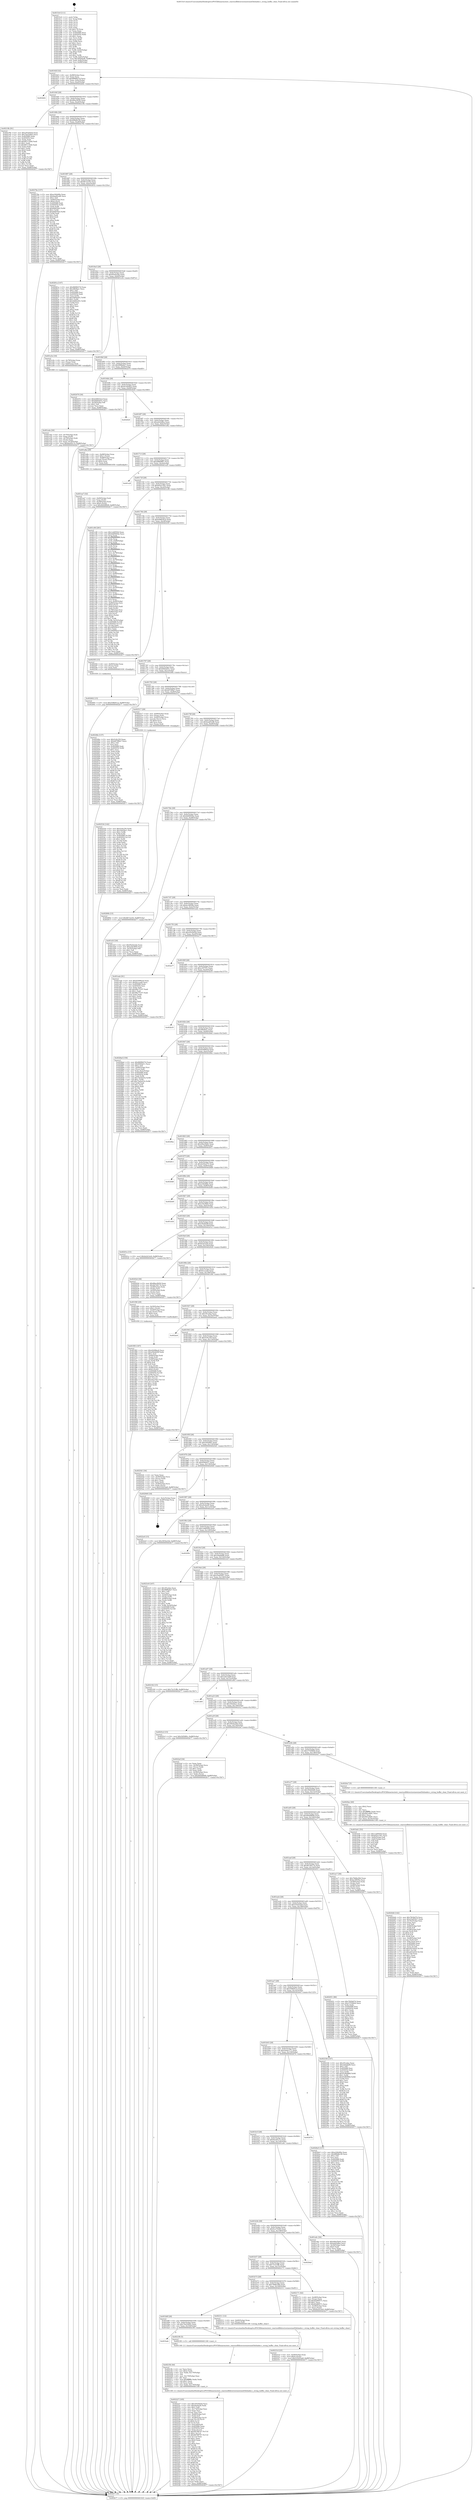 digraph "0x4015c0" {
  label = "0x4015c0 (/mnt/c/Users/mathe/Desktop/tcc/POCII/binaries/extr_reactosdlldirectxwinewined3dshader.c_string_buffer_clear_Final-ollvm.out::main(0))"
  labelloc = "t"
  node[shape=record]

  Entry [label="",width=0.3,height=0.3,shape=circle,fillcolor=black,style=filled]
  "0x40162f" [label="{
     0x40162f [32]\l
     | [instrs]\l
     &nbsp;&nbsp;0x40162f \<+6\>: mov -0x88(%rbp),%eax\l
     &nbsp;&nbsp;0x401635 \<+2\>: mov %eax,%ecx\l
     &nbsp;&nbsp;0x401637 \<+6\>: sub $0x8699b57d,%ecx\l
     &nbsp;&nbsp;0x40163d \<+6\>: mov %eax,-0x9c(%rbp)\l
     &nbsp;&nbsp;0x401643 \<+6\>: mov %ecx,-0xa0(%rbp)\l
     &nbsp;&nbsp;0x401649 \<+6\>: je 0000000000402b62 \<main+0x15a2\>\l
  }"]
  "0x402b62" [label="{
     0x402b62\l
  }", style=dashed]
  "0x40164f" [label="{
     0x40164f [28]\l
     | [instrs]\l
     &nbsp;&nbsp;0x40164f \<+5\>: jmp 0000000000401654 \<main+0x94\>\l
     &nbsp;&nbsp;0x401654 \<+6\>: mov -0x9c(%rbp),%eax\l
     &nbsp;&nbsp;0x40165a \<+5\>: sub $0x86ec0b56,%eax\l
     &nbsp;&nbsp;0x40165f \<+6\>: mov %eax,-0xa4(%rbp)\l
     &nbsp;&nbsp;0x401665 \<+6\>: je 000000000040219b \<main+0xbdb\>\l
  }"]
  Exit [label="",width=0.3,height=0.3,shape=circle,fillcolor=black,style=filled,peripheries=2]
  "0x40219b" [label="{
     0x40219b [91]\l
     | [instrs]\l
     &nbsp;&nbsp;0x40219b \<+5\>: mov $0xc9320d3d,%eax\l
     &nbsp;&nbsp;0x4021a0 \<+5\>: mov $0x7be52602,%ecx\l
     &nbsp;&nbsp;0x4021a5 \<+7\>: mov 0x405068,%edx\l
     &nbsp;&nbsp;0x4021ac \<+7\>: mov 0x405054,%esi\l
     &nbsp;&nbsp;0x4021b3 \<+2\>: mov %edx,%edi\l
     &nbsp;&nbsp;0x4021b5 \<+6\>: add $0x807c18d4,%edi\l
     &nbsp;&nbsp;0x4021bb \<+3\>: sub $0x1,%edi\l
     &nbsp;&nbsp;0x4021be \<+6\>: sub $0x807c18d4,%edi\l
     &nbsp;&nbsp;0x4021c4 \<+3\>: imul %edi,%edx\l
     &nbsp;&nbsp;0x4021c7 \<+3\>: and $0x1,%edx\l
     &nbsp;&nbsp;0x4021ca \<+3\>: cmp $0x0,%edx\l
     &nbsp;&nbsp;0x4021cd \<+4\>: sete %r8b\l
     &nbsp;&nbsp;0x4021d1 \<+3\>: cmp $0xa,%esi\l
     &nbsp;&nbsp;0x4021d4 \<+4\>: setl %r9b\l
     &nbsp;&nbsp;0x4021d8 \<+3\>: mov %r8b,%r10b\l
     &nbsp;&nbsp;0x4021db \<+3\>: and %r9b,%r10b\l
     &nbsp;&nbsp;0x4021de \<+3\>: xor %r9b,%r8b\l
     &nbsp;&nbsp;0x4021e1 \<+3\>: or %r8b,%r10b\l
     &nbsp;&nbsp;0x4021e4 \<+4\>: test $0x1,%r10b\l
     &nbsp;&nbsp;0x4021e8 \<+3\>: cmovne %ecx,%eax\l
     &nbsp;&nbsp;0x4021eb \<+6\>: mov %eax,-0x88(%rbp)\l
     &nbsp;&nbsp;0x4021f1 \<+5\>: jmp 0000000000402b77 \<main+0x15b7\>\l
  }"]
  "0x40166b" [label="{
     0x40166b [28]\l
     | [instrs]\l
     &nbsp;&nbsp;0x40166b \<+5\>: jmp 0000000000401670 \<main+0xb0\>\l
     &nbsp;&nbsp;0x401670 \<+6\>: mov -0x9c(%rbp),%eax\l
     &nbsp;&nbsp;0x401676 \<+5\>: sub $0x888d6c58,%eax\l
     &nbsp;&nbsp;0x40167b \<+6\>: mov %eax,-0xa8(%rbp)\l
     &nbsp;&nbsp;0x401681 \<+6\>: je 000000000040276e \<main+0x11ae\>\l
  }"]
  "0x402602" [label="{
     0x402602 [15]\l
     | [instrs]\l
     &nbsp;&nbsp;0x402602 \<+10\>: movl $0x558b91ca,-0x88(%rbp)\l
     &nbsp;&nbsp;0x40260c \<+5\>: jmp 0000000000402b77 \<main+0x15b7\>\l
  }"]
  "0x40276e" [label="{
     0x40276e [157]\l
     | [instrs]\l
     &nbsp;&nbsp;0x40276e \<+5\>: mov $0xe24b46fa,%eax\l
     &nbsp;&nbsp;0x402773 \<+5\>: mov $0xbaa83cd6,%ecx\l
     &nbsp;&nbsp;0x402778 \<+2\>: mov $0x1,%dl\l
     &nbsp;&nbsp;0x40277a \<+4\>: mov -0x80(%rbp),%rsi\l
     &nbsp;&nbsp;0x40277e \<+6\>: movl $0x0,(%rsi)\l
     &nbsp;&nbsp;0x402784 \<+7\>: mov 0x405068,%edi\l
     &nbsp;&nbsp;0x40278b \<+8\>: mov 0x405054,%r8d\l
     &nbsp;&nbsp;0x402793 \<+3\>: mov %edi,%r9d\l
     &nbsp;&nbsp;0x402796 \<+7\>: sub $0xb9d03fa3,%r9d\l
     &nbsp;&nbsp;0x40279d \<+4\>: sub $0x1,%r9d\l
     &nbsp;&nbsp;0x4027a1 \<+7\>: add $0xb9d03fa3,%r9d\l
     &nbsp;&nbsp;0x4027a8 \<+4\>: imul %r9d,%edi\l
     &nbsp;&nbsp;0x4027ac \<+3\>: and $0x1,%edi\l
     &nbsp;&nbsp;0x4027af \<+3\>: cmp $0x0,%edi\l
     &nbsp;&nbsp;0x4027b2 \<+4\>: sete %r10b\l
     &nbsp;&nbsp;0x4027b6 \<+4\>: cmp $0xa,%r8d\l
     &nbsp;&nbsp;0x4027ba \<+4\>: setl %r11b\l
     &nbsp;&nbsp;0x4027be \<+3\>: mov %r10b,%bl\l
     &nbsp;&nbsp;0x4027c1 \<+3\>: xor $0xff,%bl\l
     &nbsp;&nbsp;0x4027c4 \<+3\>: mov %r11b,%r14b\l
     &nbsp;&nbsp;0x4027c7 \<+4\>: xor $0xff,%r14b\l
     &nbsp;&nbsp;0x4027cb \<+3\>: xor $0x0,%dl\l
     &nbsp;&nbsp;0x4027ce \<+3\>: mov %bl,%r15b\l
     &nbsp;&nbsp;0x4027d1 \<+4\>: and $0x0,%r15b\l
     &nbsp;&nbsp;0x4027d5 \<+3\>: and %dl,%r10b\l
     &nbsp;&nbsp;0x4027d8 \<+3\>: mov %r14b,%r12b\l
     &nbsp;&nbsp;0x4027db \<+4\>: and $0x0,%r12b\l
     &nbsp;&nbsp;0x4027df \<+3\>: and %dl,%r11b\l
     &nbsp;&nbsp;0x4027e2 \<+3\>: or %r10b,%r15b\l
     &nbsp;&nbsp;0x4027e5 \<+3\>: or %r11b,%r12b\l
     &nbsp;&nbsp;0x4027e8 \<+3\>: xor %r12b,%r15b\l
     &nbsp;&nbsp;0x4027eb \<+3\>: or %r14b,%bl\l
     &nbsp;&nbsp;0x4027ee \<+3\>: xor $0xff,%bl\l
     &nbsp;&nbsp;0x4027f1 \<+3\>: or $0x0,%dl\l
     &nbsp;&nbsp;0x4027f4 \<+2\>: and %dl,%bl\l
     &nbsp;&nbsp;0x4027f6 \<+3\>: or %bl,%r15b\l
     &nbsp;&nbsp;0x4027f9 \<+4\>: test $0x1,%r15b\l
     &nbsp;&nbsp;0x4027fd \<+3\>: cmovne %ecx,%eax\l
     &nbsp;&nbsp;0x402800 \<+6\>: mov %eax,-0x88(%rbp)\l
     &nbsp;&nbsp;0x402806 \<+5\>: jmp 0000000000402b77 \<main+0x15b7\>\l
  }"]
  "0x401687" [label="{
     0x401687 [28]\l
     | [instrs]\l
     &nbsp;&nbsp;0x401687 \<+5\>: jmp 000000000040168c \<main+0xcc\>\l
     &nbsp;&nbsp;0x40168c \<+6\>: mov -0x9c(%rbp),%eax\l
     &nbsp;&nbsp;0x401692 \<+5\>: sub $0x8b7e2cf2,%eax\l
     &nbsp;&nbsp;0x401697 \<+6\>: mov %eax,-0xac(%rbp)\l
     &nbsp;&nbsp;0x40169d \<+6\>: je 000000000040281a \<main+0x125a\>\l
  }"]
  "0x402534" [label="{
     0x402534 [142]\l
     | [instrs]\l
     &nbsp;&nbsp;0x402534 \<+5\>: mov $0x5c9c230,%edx\l
     &nbsp;&nbsp;0x402539 \<+5\>: mov $0x3442fac1,%esi\l
     &nbsp;&nbsp;0x40253e \<+3\>: mov $0x1,%r8b\l
     &nbsp;&nbsp;0x402541 \<+3\>: xor %r9d,%r9d\l
     &nbsp;&nbsp;0x402544 \<+8\>: mov 0x405068,%r10d\l
     &nbsp;&nbsp;0x40254c \<+8\>: mov 0x405054,%r11d\l
     &nbsp;&nbsp;0x402554 \<+4\>: sub $0x1,%r9d\l
     &nbsp;&nbsp;0x402558 \<+3\>: mov %r10d,%ebx\l
     &nbsp;&nbsp;0x40255b \<+3\>: add %r9d,%ebx\l
     &nbsp;&nbsp;0x40255e \<+4\>: imul %ebx,%r10d\l
     &nbsp;&nbsp;0x402562 \<+4\>: and $0x1,%r10d\l
     &nbsp;&nbsp;0x402566 \<+4\>: cmp $0x0,%r10d\l
     &nbsp;&nbsp;0x40256a \<+4\>: sete %r14b\l
     &nbsp;&nbsp;0x40256e \<+4\>: cmp $0xa,%r11d\l
     &nbsp;&nbsp;0x402572 \<+4\>: setl %r15b\l
     &nbsp;&nbsp;0x402576 \<+3\>: mov %r14b,%r12b\l
     &nbsp;&nbsp;0x402579 \<+4\>: xor $0xff,%r12b\l
     &nbsp;&nbsp;0x40257d \<+3\>: mov %r15b,%r13b\l
     &nbsp;&nbsp;0x402580 \<+4\>: xor $0xff,%r13b\l
     &nbsp;&nbsp;0x402584 \<+4\>: xor $0x0,%r8b\l
     &nbsp;&nbsp;0x402588 \<+3\>: mov %r12b,%al\l
     &nbsp;&nbsp;0x40258b \<+2\>: and $0x0,%al\l
     &nbsp;&nbsp;0x40258d \<+3\>: and %r8b,%r14b\l
     &nbsp;&nbsp;0x402590 \<+3\>: mov %r13b,%cl\l
     &nbsp;&nbsp;0x402593 \<+3\>: and $0x0,%cl\l
     &nbsp;&nbsp;0x402596 \<+3\>: and %r8b,%r15b\l
     &nbsp;&nbsp;0x402599 \<+3\>: or %r14b,%al\l
     &nbsp;&nbsp;0x40259c \<+3\>: or %r15b,%cl\l
     &nbsp;&nbsp;0x40259f \<+2\>: xor %cl,%al\l
     &nbsp;&nbsp;0x4025a1 \<+3\>: or %r13b,%r12b\l
     &nbsp;&nbsp;0x4025a4 \<+4\>: xor $0xff,%r12b\l
     &nbsp;&nbsp;0x4025a8 \<+4\>: or $0x0,%r8b\l
     &nbsp;&nbsp;0x4025ac \<+3\>: and %r8b,%r12b\l
     &nbsp;&nbsp;0x4025af \<+3\>: or %r12b,%al\l
     &nbsp;&nbsp;0x4025b2 \<+2\>: test $0x1,%al\l
     &nbsp;&nbsp;0x4025b4 \<+3\>: cmovne %esi,%edx\l
     &nbsp;&nbsp;0x4025b7 \<+6\>: mov %edx,-0x88(%rbp)\l
     &nbsp;&nbsp;0x4025bd \<+5\>: jmp 0000000000402b77 \<main+0x15b7\>\l
  }"]
  "0x40281a" [label="{
     0x40281a [147]\l
     | [instrs]\l
     &nbsp;&nbsp;0x40281a \<+5\>: mov $0x8699b57d,%eax\l
     &nbsp;&nbsp;0x40281f \<+5\>: mov $0xcff20ba1,%ecx\l
     &nbsp;&nbsp;0x402824 \<+2\>: mov $0x1,%dl\l
     &nbsp;&nbsp;0x402826 \<+7\>: mov 0x405068,%esi\l
     &nbsp;&nbsp;0x40282d \<+7\>: mov 0x405054,%edi\l
     &nbsp;&nbsp;0x402834 \<+3\>: mov %esi,%r8d\l
     &nbsp;&nbsp;0x402837 \<+7\>: sub $0x5d00ed51,%r8d\l
     &nbsp;&nbsp;0x40283e \<+4\>: sub $0x1,%r8d\l
     &nbsp;&nbsp;0x402842 \<+7\>: add $0x5d00ed51,%r8d\l
     &nbsp;&nbsp;0x402849 \<+4\>: imul %r8d,%esi\l
     &nbsp;&nbsp;0x40284d \<+3\>: and $0x1,%esi\l
     &nbsp;&nbsp;0x402850 \<+3\>: cmp $0x0,%esi\l
     &nbsp;&nbsp;0x402853 \<+4\>: sete %r9b\l
     &nbsp;&nbsp;0x402857 \<+3\>: cmp $0xa,%edi\l
     &nbsp;&nbsp;0x40285a \<+4\>: setl %r10b\l
     &nbsp;&nbsp;0x40285e \<+3\>: mov %r9b,%r11b\l
     &nbsp;&nbsp;0x402861 \<+4\>: xor $0xff,%r11b\l
     &nbsp;&nbsp;0x402865 \<+3\>: mov %r10b,%bl\l
     &nbsp;&nbsp;0x402868 \<+3\>: xor $0xff,%bl\l
     &nbsp;&nbsp;0x40286b \<+3\>: xor $0x1,%dl\l
     &nbsp;&nbsp;0x40286e \<+3\>: mov %r11b,%r14b\l
     &nbsp;&nbsp;0x402871 \<+4\>: and $0xff,%r14b\l
     &nbsp;&nbsp;0x402875 \<+3\>: and %dl,%r9b\l
     &nbsp;&nbsp;0x402878 \<+3\>: mov %bl,%r15b\l
     &nbsp;&nbsp;0x40287b \<+4\>: and $0xff,%r15b\l
     &nbsp;&nbsp;0x40287f \<+3\>: and %dl,%r10b\l
     &nbsp;&nbsp;0x402882 \<+3\>: or %r9b,%r14b\l
     &nbsp;&nbsp;0x402885 \<+3\>: or %r10b,%r15b\l
     &nbsp;&nbsp;0x402888 \<+3\>: xor %r15b,%r14b\l
     &nbsp;&nbsp;0x40288b \<+3\>: or %bl,%r11b\l
     &nbsp;&nbsp;0x40288e \<+4\>: xor $0xff,%r11b\l
     &nbsp;&nbsp;0x402892 \<+3\>: or $0x1,%dl\l
     &nbsp;&nbsp;0x402895 \<+3\>: and %dl,%r11b\l
     &nbsp;&nbsp;0x402898 \<+3\>: or %r11b,%r14b\l
     &nbsp;&nbsp;0x40289b \<+4\>: test $0x1,%r14b\l
     &nbsp;&nbsp;0x40289f \<+3\>: cmovne %ecx,%eax\l
     &nbsp;&nbsp;0x4028a2 \<+6\>: mov %eax,-0x88(%rbp)\l
     &nbsp;&nbsp;0x4028a8 \<+5\>: jmp 0000000000402b77 \<main+0x15b7\>\l
  }"]
  "0x4016a3" [label="{
     0x4016a3 [28]\l
     | [instrs]\l
     &nbsp;&nbsp;0x4016a3 \<+5\>: jmp 00000000004016a8 \<main+0xe8\>\l
     &nbsp;&nbsp;0x4016a8 \<+6\>: mov -0x9c(%rbp),%eax\l
     &nbsp;&nbsp;0x4016ae \<+5\>: sub $0x95e0a3ab,%eax\l
     &nbsp;&nbsp;0x4016b3 \<+6\>: mov %eax,-0xb0(%rbp)\l
     &nbsp;&nbsp;0x4016b9 \<+6\>: je 0000000000401e3e \<main+0x87e\>\l
  }"]
  "0x40231d" [label="{
     0x40231d [25]\l
     | [instrs]\l
     &nbsp;&nbsp;0x40231d \<+4\>: mov -0x40(%rbp),%rax\l
     &nbsp;&nbsp;0x402321 \<+6\>: movl $0x0,(%rax)\l
     &nbsp;&nbsp;0x402327 \<+10\>: movl $0x535d1ba9,-0x88(%rbp)\l
     &nbsp;&nbsp;0x402331 \<+5\>: jmp 0000000000402b77 \<main+0x15b7\>\l
  }"]
  "0x401e3e" [label="{
     0x401e3e [16]\l
     | [instrs]\l
     &nbsp;&nbsp;0x401e3e \<+4\>: mov -0x78(%rbp),%rax\l
     &nbsp;&nbsp;0x401e42 \<+3\>: mov (%rax),%rax\l
     &nbsp;&nbsp;0x401e45 \<+4\>: mov 0x8(%rax),%rdi\l
     &nbsp;&nbsp;0x401e49 \<+5\>: call 0000000000401060 \<atoi@plt\>\l
     | [calls]\l
     &nbsp;&nbsp;0x401060 \{1\} (unknown)\l
  }"]
  "0x4016bf" [label="{
     0x4016bf [28]\l
     | [instrs]\l
     &nbsp;&nbsp;0x4016bf \<+5\>: jmp 00000000004016c4 \<main+0x104\>\l
     &nbsp;&nbsp;0x4016c4 \<+6\>: mov -0x9c(%rbp),%eax\l
     &nbsp;&nbsp;0x4016ca \<+5\>: sub $0x99f8a6a7,%eax\l
     &nbsp;&nbsp;0x4016cf \<+6\>: mov %eax,-0xb4(%rbp)\l
     &nbsp;&nbsp;0x4016d5 \<+6\>: je 0000000000402470 \<main+0xeb0\>\l
  }"]
  "0x402227" [label="{
     0x402227 [185]\l
     | [instrs]\l
     &nbsp;&nbsp;0x402227 \<+5\>: mov $0xc9320d3d,%ecx\l
     &nbsp;&nbsp;0x40222c \<+5\>: mov $0xa0e4a28,%edx\l
     &nbsp;&nbsp;0x402231 \<+3\>: mov $0x1,%dil\l
     &nbsp;&nbsp;0x402234 \<+6\>: mov -0x174(%rbp),%esi\l
     &nbsp;&nbsp;0x40223a \<+3\>: imul %eax,%esi\l
     &nbsp;&nbsp;0x40223d \<+3\>: movslq %esi,%r8\l
     &nbsp;&nbsp;0x402240 \<+4\>: mov -0x60(%rbp),%r9\l
     &nbsp;&nbsp;0x402244 \<+3\>: mov (%r9),%r9\l
     &nbsp;&nbsp;0x402247 \<+4\>: mov -0x58(%rbp),%r10\l
     &nbsp;&nbsp;0x40224b \<+3\>: movslq (%r10),%r10\l
     &nbsp;&nbsp;0x40224e \<+4\>: shl $0x4,%r10\l
     &nbsp;&nbsp;0x402252 \<+3\>: add %r10,%r9\l
     &nbsp;&nbsp;0x402255 \<+4\>: mov %r8,0x8(%r9)\l
     &nbsp;&nbsp;0x402259 \<+7\>: mov 0x405068,%eax\l
     &nbsp;&nbsp;0x402260 \<+7\>: mov 0x405054,%esi\l
     &nbsp;&nbsp;0x402267 \<+3\>: mov %eax,%r11d\l
     &nbsp;&nbsp;0x40226a \<+7\>: add $0x9d7887b7,%r11d\l
     &nbsp;&nbsp;0x402271 \<+4\>: sub $0x1,%r11d\l
     &nbsp;&nbsp;0x402275 \<+7\>: sub $0x9d7887b7,%r11d\l
     &nbsp;&nbsp;0x40227c \<+4\>: imul %r11d,%eax\l
     &nbsp;&nbsp;0x402280 \<+3\>: and $0x1,%eax\l
     &nbsp;&nbsp;0x402283 \<+3\>: cmp $0x0,%eax\l
     &nbsp;&nbsp;0x402286 \<+3\>: sete %bl\l
     &nbsp;&nbsp;0x402289 \<+3\>: cmp $0xa,%esi\l
     &nbsp;&nbsp;0x40228c \<+4\>: setl %r14b\l
     &nbsp;&nbsp;0x402290 \<+3\>: mov %bl,%r15b\l
     &nbsp;&nbsp;0x402293 \<+4\>: xor $0xff,%r15b\l
     &nbsp;&nbsp;0x402297 \<+3\>: mov %r14b,%r12b\l
     &nbsp;&nbsp;0x40229a \<+4\>: xor $0xff,%r12b\l
     &nbsp;&nbsp;0x40229e \<+4\>: xor $0x1,%dil\l
     &nbsp;&nbsp;0x4022a2 \<+3\>: mov %r15b,%r13b\l
     &nbsp;&nbsp;0x4022a5 \<+4\>: and $0xff,%r13b\l
     &nbsp;&nbsp;0x4022a9 \<+3\>: and %dil,%bl\l
     &nbsp;&nbsp;0x4022ac \<+3\>: mov %r12b,%al\l
     &nbsp;&nbsp;0x4022af \<+2\>: and $0xff,%al\l
     &nbsp;&nbsp;0x4022b1 \<+3\>: and %dil,%r14b\l
     &nbsp;&nbsp;0x4022b4 \<+3\>: or %bl,%r13b\l
     &nbsp;&nbsp;0x4022b7 \<+3\>: or %r14b,%al\l
     &nbsp;&nbsp;0x4022ba \<+3\>: xor %al,%r13b\l
     &nbsp;&nbsp;0x4022bd \<+3\>: or %r12b,%r15b\l
     &nbsp;&nbsp;0x4022c0 \<+4\>: xor $0xff,%r15b\l
     &nbsp;&nbsp;0x4022c4 \<+4\>: or $0x1,%dil\l
     &nbsp;&nbsp;0x4022c8 \<+3\>: and %dil,%r15b\l
     &nbsp;&nbsp;0x4022cb \<+3\>: or %r15b,%r13b\l
     &nbsp;&nbsp;0x4022ce \<+4\>: test $0x1,%r13b\l
     &nbsp;&nbsp;0x4022d2 \<+3\>: cmovne %edx,%ecx\l
     &nbsp;&nbsp;0x4022d5 \<+6\>: mov %ecx,-0x88(%rbp)\l
     &nbsp;&nbsp;0x4022db \<+5\>: jmp 0000000000402b77 \<main+0x15b7\>\l
  }"]
  "0x402470" [label="{
     0x402470 [30]\l
     | [instrs]\l
     &nbsp;&nbsp;0x402470 \<+5\>: mov $0xb48624c4,%eax\l
     &nbsp;&nbsp;0x402475 \<+5\>: mov $0xb840ab51,%ecx\l
     &nbsp;&nbsp;0x40247a \<+3\>: mov -0x2d(%rbp),%dl\l
     &nbsp;&nbsp;0x40247d \<+3\>: test $0x1,%dl\l
     &nbsp;&nbsp;0x402480 \<+3\>: cmovne %ecx,%eax\l
     &nbsp;&nbsp;0x402483 \<+6\>: mov %eax,-0x88(%rbp)\l
     &nbsp;&nbsp;0x402489 \<+5\>: jmp 0000000000402b77 \<main+0x15b7\>\l
  }"]
  "0x4016db" [label="{
     0x4016db [28]\l
     | [instrs]\l
     &nbsp;&nbsp;0x4016db \<+5\>: jmp 00000000004016e0 \<main+0x120\>\l
     &nbsp;&nbsp;0x4016e0 \<+6\>: mov -0x9c(%rbp),%eax\l
     &nbsp;&nbsp;0x4016e6 \<+5\>: sub $0x9c540d03,%eax\l
     &nbsp;&nbsp;0x4016eb \<+6\>: mov %eax,-0xb8(%rbp)\l
     &nbsp;&nbsp;0x4016f1 \<+6\>: je 0000000000402620 \<main+0x1060\>\l
  }"]
  "0x4021fb" [label="{
     0x4021fb [44]\l
     | [instrs]\l
     &nbsp;&nbsp;0x4021fb \<+2\>: xor %ecx,%ecx\l
     &nbsp;&nbsp;0x4021fd \<+5\>: mov $0x2,%edx\l
     &nbsp;&nbsp;0x402202 \<+6\>: mov %edx,-0x170(%rbp)\l
     &nbsp;&nbsp;0x402208 \<+1\>: cltd\l
     &nbsp;&nbsp;0x402209 \<+6\>: mov -0x170(%rbp),%esi\l
     &nbsp;&nbsp;0x40220f \<+2\>: idiv %esi\l
     &nbsp;&nbsp;0x402211 \<+6\>: imul $0xfffffffe,%edx,%edx\l
     &nbsp;&nbsp;0x402217 \<+3\>: sub $0x1,%ecx\l
     &nbsp;&nbsp;0x40221a \<+2\>: sub %ecx,%edx\l
     &nbsp;&nbsp;0x40221c \<+6\>: mov %edx,-0x174(%rbp)\l
     &nbsp;&nbsp;0x402222 \<+5\>: call 0000000000401160 \<next_i\>\l
     | [calls]\l
     &nbsp;&nbsp;0x401160 \{1\} (/mnt/c/Users/mathe/Desktop/tcc/POCII/binaries/extr_reactosdlldirectxwinewined3dshader.c_string_buffer_clear_Final-ollvm.out::next_i)\l
  }"]
  "0x402620" [label="{
     0x402620\l
  }", style=dashed]
  "0x4016f7" [label="{
     0x4016f7 [28]\l
     | [instrs]\l
     &nbsp;&nbsp;0x4016f7 \<+5\>: jmp 00000000004016fc \<main+0x13c\>\l
     &nbsp;&nbsp;0x4016fc \<+6\>: mov -0x9c(%rbp),%eax\l
     &nbsp;&nbsp;0x401702 \<+5\>: sub $0xab42dfee,%eax\l
     &nbsp;&nbsp;0x401707 \<+6\>: mov %eax,-0xbc(%rbp)\l
     &nbsp;&nbsp;0x40170d \<+6\>: je 0000000000401e8a \<main+0x8ca\>\l
  }"]
  "0x401bab" [label="{
     0x401bab\l
  }", style=dashed]
  "0x401e8a" [label="{
     0x401e8a [29]\l
     | [instrs]\l
     &nbsp;&nbsp;0x401e8a \<+4\>: mov -0x68(%rbp),%rax\l
     &nbsp;&nbsp;0x401e8e \<+6\>: movl $0x1,(%rax)\l
     &nbsp;&nbsp;0x401e94 \<+4\>: mov -0x68(%rbp),%rax\l
     &nbsp;&nbsp;0x401e98 \<+3\>: movslq (%rax),%rax\l
     &nbsp;&nbsp;0x401e9b \<+4\>: shl $0x4,%rax\l
     &nbsp;&nbsp;0x401e9f \<+3\>: mov %rax,%rdi\l
     &nbsp;&nbsp;0x401ea2 \<+5\>: call 0000000000401050 \<malloc@plt\>\l
     | [calls]\l
     &nbsp;&nbsp;0x401050 \{1\} (unknown)\l
  }"]
  "0x401713" [label="{
     0x401713 [28]\l
     | [instrs]\l
     &nbsp;&nbsp;0x401713 \<+5\>: jmp 0000000000401718 \<main+0x158\>\l
     &nbsp;&nbsp;0x401718 \<+6\>: mov -0x9c(%rbp),%eax\l
     &nbsp;&nbsp;0x40171e \<+5\>: sub $0xaf98d887,%eax\l
     &nbsp;&nbsp;0x401723 \<+6\>: mov %eax,-0xc0(%rbp)\l
     &nbsp;&nbsp;0x401729 \<+6\>: je 0000000000401e2f \<main+0x86f\>\l
  }"]
  "0x4021f6" [label="{
     0x4021f6 [5]\l
     | [instrs]\l
     &nbsp;&nbsp;0x4021f6 \<+5\>: call 0000000000401160 \<next_i\>\l
     | [calls]\l
     &nbsp;&nbsp;0x401160 \{1\} (/mnt/c/Users/mathe/Desktop/tcc/POCII/binaries/extr_reactosdlldirectxwinewined3dshader.c_string_buffer_clear_Final-ollvm.out::next_i)\l
  }"]
  "0x401e2f" [label="{
     0x401e2f\l
  }", style=dashed]
  "0x40172f" [label="{
     0x40172f [28]\l
     | [instrs]\l
     &nbsp;&nbsp;0x40172f \<+5\>: jmp 0000000000401734 \<main+0x174\>\l
     &nbsp;&nbsp;0x401734 \<+6\>: mov -0x9c(%rbp),%eax\l
     &nbsp;&nbsp;0x40173a \<+5\>: sub $0xb02e15b1,%eax\l
     &nbsp;&nbsp;0x40173f \<+6\>: mov %eax,-0xc4(%rbp)\l
     &nbsp;&nbsp;0x401745 \<+6\>: je 0000000000401c06 \<main+0x646\>\l
  }"]
  "0x401b8f" [label="{
     0x401b8f [28]\l
     | [instrs]\l
     &nbsp;&nbsp;0x401b8f \<+5\>: jmp 0000000000401b94 \<main+0x5d4\>\l
     &nbsp;&nbsp;0x401b94 \<+6\>: mov -0x9c(%rbp),%eax\l
     &nbsp;&nbsp;0x401b9a \<+5\>: sub $0x7be52602,%eax\l
     &nbsp;&nbsp;0x401b9f \<+6\>: mov %eax,-0x164(%rbp)\l
     &nbsp;&nbsp;0x401ba5 \<+6\>: je 00000000004021f6 \<main+0xc36\>\l
  }"]
  "0x401c06" [label="{
     0x401c06 [281]\l
     | [instrs]\l
     &nbsp;&nbsp;0x401c06 \<+5\>: mov $0x1ebf050d,%eax\l
     &nbsp;&nbsp;0x401c0b \<+5\>: mov $0xbb69404e,%ecx\l
     &nbsp;&nbsp;0x401c10 \<+3\>: mov %rsp,%rdx\l
     &nbsp;&nbsp;0x401c13 \<+4\>: add $0xfffffffffffffff0,%rdx\l
     &nbsp;&nbsp;0x401c17 \<+3\>: mov %rdx,%rsp\l
     &nbsp;&nbsp;0x401c1a \<+4\>: mov %rdx,-0x80(%rbp)\l
     &nbsp;&nbsp;0x401c1e \<+3\>: mov %rsp,%rdx\l
     &nbsp;&nbsp;0x401c21 \<+4\>: add $0xfffffffffffffff0,%rdx\l
     &nbsp;&nbsp;0x401c25 \<+3\>: mov %rdx,%rsp\l
     &nbsp;&nbsp;0x401c28 \<+3\>: mov %rsp,%rsi\l
     &nbsp;&nbsp;0x401c2b \<+4\>: add $0xfffffffffffffff0,%rsi\l
     &nbsp;&nbsp;0x401c2f \<+3\>: mov %rsi,%rsp\l
     &nbsp;&nbsp;0x401c32 \<+4\>: mov %rsi,-0x78(%rbp)\l
     &nbsp;&nbsp;0x401c36 \<+3\>: mov %rsp,%rsi\l
     &nbsp;&nbsp;0x401c39 \<+4\>: add $0xfffffffffffffff0,%rsi\l
     &nbsp;&nbsp;0x401c3d \<+3\>: mov %rsi,%rsp\l
     &nbsp;&nbsp;0x401c40 \<+4\>: mov %rsi,-0x70(%rbp)\l
     &nbsp;&nbsp;0x401c44 \<+3\>: mov %rsp,%rsi\l
     &nbsp;&nbsp;0x401c47 \<+4\>: add $0xfffffffffffffff0,%rsi\l
     &nbsp;&nbsp;0x401c4b \<+3\>: mov %rsi,%rsp\l
     &nbsp;&nbsp;0x401c4e \<+4\>: mov %rsi,-0x68(%rbp)\l
     &nbsp;&nbsp;0x401c52 \<+3\>: mov %rsp,%rsi\l
     &nbsp;&nbsp;0x401c55 \<+4\>: add $0xfffffffffffffff0,%rsi\l
     &nbsp;&nbsp;0x401c59 \<+3\>: mov %rsi,%rsp\l
     &nbsp;&nbsp;0x401c5c \<+4\>: mov %rsi,-0x60(%rbp)\l
     &nbsp;&nbsp;0x401c60 \<+3\>: mov %rsp,%rsi\l
     &nbsp;&nbsp;0x401c63 \<+4\>: add $0xfffffffffffffff0,%rsi\l
     &nbsp;&nbsp;0x401c67 \<+3\>: mov %rsi,%rsp\l
     &nbsp;&nbsp;0x401c6a \<+4\>: mov %rsi,-0x58(%rbp)\l
     &nbsp;&nbsp;0x401c6e \<+3\>: mov %rsp,%rsi\l
     &nbsp;&nbsp;0x401c71 \<+4\>: add $0xfffffffffffffff0,%rsi\l
     &nbsp;&nbsp;0x401c75 \<+3\>: mov %rsi,%rsp\l
     &nbsp;&nbsp;0x401c78 \<+4\>: mov %rsi,-0x50(%rbp)\l
     &nbsp;&nbsp;0x401c7c \<+3\>: mov %rsp,%rsi\l
     &nbsp;&nbsp;0x401c7f \<+4\>: add $0xfffffffffffffff0,%rsi\l
     &nbsp;&nbsp;0x401c83 \<+3\>: mov %rsi,%rsp\l
     &nbsp;&nbsp;0x401c86 \<+4\>: mov %rsi,-0x48(%rbp)\l
     &nbsp;&nbsp;0x401c8a \<+3\>: mov %rsp,%rsi\l
     &nbsp;&nbsp;0x401c8d \<+4\>: add $0xfffffffffffffff0,%rsi\l
     &nbsp;&nbsp;0x401c91 \<+3\>: mov %rsi,%rsp\l
     &nbsp;&nbsp;0x401c94 \<+4\>: mov %rsi,-0x40(%rbp)\l
     &nbsp;&nbsp;0x401c98 \<+4\>: mov -0x80(%rbp),%rsi\l
     &nbsp;&nbsp;0x401c9c \<+6\>: movl $0x0,(%rsi)\l
     &nbsp;&nbsp;0x401ca2 \<+6\>: mov -0x8c(%rbp),%edi\l
     &nbsp;&nbsp;0x401ca8 \<+2\>: mov %edi,(%rdx)\l
     &nbsp;&nbsp;0x401caa \<+4\>: mov -0x78(%rbp),%rsi\l
     &nbsp;&nbsp;0x401cae \<+7\>: mov -0x98(%rbp),%r8\l
     &nbsp;&nbsp;0x401cb5 \<+3\>: mov %r8,(%rsi)\l
     &nbsp;&nbsp;0x401cb8 \<+3\>: cmpl $0x2,(%rdx)\l
     &nbsp;&nbsp;0x401cbb \<+4\>: setne %r9b\l
     &nbsp;&nbsp;0x401cbf \<+4\>: and $0x1,%r9b\l
     &nbsp;&nbsp;0x401cc3 \<+4\>: mov %r9b,-0x35(%rbp)\l
     &nbsp;&nbsp;0x401cc7 \<+8\>: mov 0x405068,%r10d\l
     &nbsp;&nbsp;0x401ccf \<+8\>: mov 0x405054,%r11d\l
     &nbsp;&nbsp;0x401cd7 \<+3\>: mov %r10d,%ebx\l
     &nbsp;&nbsp;0x401cda \<+6\>: add $0x3d0094c4,%ebx\l
     &nbsp;&nbsp;0x401ce0 \<+3\>: sub $0x1,%ebx\l
     &nbsp;&nbsp;0x401ce3 \<+6\>: sub $0x3d0094c4,%ebx\l
     &nbsp;&nbsp;0x401ce9 \<+4\>: imul %ebx,%r10d\l
     &nbsp;&nbsp;0x401ced \<+4\>: and $0x1,%r10d\l
     &nbsp;&nbsp;0x401cf1 \<+4\>: cmp $0x0,%r10d\l
     &nbsp;&nbsp;0x401cf5 \<+4\>: sete %r9b\l
     &nbsp;&nbsp;0x401cf9 \<+4\>: cmp $0xa,%r11d\l
     &nbsp;&nbsp;0x401cfd \<+4\>: setl %r14b\l
     &nbsp;&nbsp;0x401d01 \<+3\>: mov %r9b,%r15b\l
     &nbsp;&nbsp;0x401d04 \<+3\>: and %r14b,%r15b\l
     &nbsp;&nbsp;0x401d07 \<+3\>: xor %r14b,%r9b\l
     &nbsp;&nbsp;0x401d0a \<+3\>: or %r9b,%r15b\l
     &nbsp;&nbsp;0x401d0d \<+4\>: test $0x1,%r15b\l
     &nbsp;&nbsp;0x401d11 \<+3\>: cmovne %ecx,%eax\l
     &nbsp;&nbsp;0x401d14 \<+6\>: mov %eax,-0x88(%rbp)\l
     &nbsp;&nbsp;0x401d1a \<+5\>: jmp 0000000000402b77 \<main+0x15b7\>\l
  }"]
  "0x40174b" [label="{
     0x40174b [28]\l
     | [instrs]\l
     &nbsp;&nbsp;0x40174b \<+5\>: jmp 0000000000401750 \<main+0x190\>\l
     &nbsp;&nbsp;0x401750 \<+6\>: mov -0x9c(%rbp),%eax\l
     &nbsp;&nbsp;0x401756 \<+5\>: sub $0xb48624c4,%eax\l
     &nbsp;&nbsp;0x40175b \<+6\>: mov %eax,-0xc8(%rbp)\l
     &nbsp;&nbsp;0x401761 \<+6\>: je 00000000004025f3 \<main+0x1033\>\l
  }"]
  "0x402311" [label="{
     0x402311 [12]\l
     | [instrs]\l
     &nbsp;&nbsp;0x402311 \<+4\>: mov -0x60(%rbp),%rax\l
     &nbsp;&nbsp;0x402315 \<+3\>: mov (%rax),%rdi\l
     &nbsp;&nbsp;0x402318 \<+5\>: call 00000000004013f0 \<string_buffer_clear\>\l
     | [calls]\l
     &nbsp;&nbsp;0x4013f0 \{1\} (/mnt/c/Users/mathe/Desktop/tcc/POCII/binaries/extr_reactosdlldirectxwinewined3dshader.c_string_buffer_clear_Final-ollvm.out::string_buffer_clear)\l
  }"]
  "0x4025f3" [label="{
     0x4025f3 [15]\l
     | [instrs]\l
     &nbsp;&nbsp;0x4025f3 \<+4\>: mov -0x60(%rbp),%rax\l
     &nbsp;&nbsp;0x4025f7 \<+3\>: mov (%rax),%rax\l
     &nbsp;&nbsp;0x4025fa \<+3\>: mov %rax,%rdi\l
     &nbsp;&nbsp;0x4025fd \<+5\>: call 0000000000401030 \<free@plt\>\l
     | [calls]\l
     &nbsp;&nbsp;0x401030 \{1\} (unknown)\l
  }"]
  "0x401767" [label="{
     0x401767 [28]\l
     | [instrs]\l
     &nbsp;&nbsp;0x401767 \<+5\>: jmp 000000000040176c \<main+0x1ac\>\l
     &nbsp;&nbsp;0x40176c \<+6\>: mov -0x9c(%rbp),%eax\l
     &nbsp;&nbsp;0x401772 \<+5\>: sub $0xb840ab51,%eax\l
     &nbsp;&nbsp;0x401777 \<+6\>: mov %eax,-0xcc(%rbp)\l
     &nbsp;&nbsp;0x40177d \<+6\>: je 000000000040248e \<main+0xece\>\l
  }"]
  "0x401b73" [label="{
     0x401b73 [28]\l
     | [instrs]\l
     &nbsp;&nbsp;0x401b73 \<+5\>: jmp 0000000000401b78 \<main+0x5b8\>\l
     &nbsp;&nbsp;0x401b78 \<+6\>: mov -0x9c(%rbp),%eax\l
     &nbsp;&nbsp;0x401b7e \<+5\>: sub $0x78d6e38d,%eax\l
     &nbsp;&nbsp;0x401b83 \<+6\>: mov %eax,-0x160(%rbp)\l
     &nbsp;&nbsp;0x401b89 \<+6\>: je 0000000000402311 \<main+0xd51\>\l
  }"]
  "0x40248e" [label="{
     0x40248e [137]\l
     | [instrs]\l
     &nbsp;&nbsp;0x40248e \<+5\>: mov $0x5c9c230,%eax\l
     &nbsp;&nbsp;0x402493 \<+5\>: mov $0xb870f6a7,%ecx\l
     &nbsp;&nbsp;0x402498 \<+2\>: mov $0x1,%dl\l
     &nbsp;&nbsp;0x40249a \<+2\>: xor %esi,%esi\l
     &nbsp;&nbsp;0x40249c \<+7\>: mov 0x405068,%edi\l
     &nbsp;&nbsp;0x4024a3 \<+8\>: mov 0x405054,%r8d\l
     &nbsp;&nbsp;0x4024ab \<+3\>: sub $0x1,%esi\l
     &nbsp;&nbsp;0x4024ae \<+3\>: mov %edi,%r9d\l
     &nbsp;&nbsp;0x4024b1 \<+3\>: add %esi,%r9d\l
     &nbsp;&nbsp;0x4024b4 \<+4\>: imul %r9d,%edi\l
     &nbsp;&nbsp;0x4024b8 \<+3\>: and $0x1,%edi\l
     &nbsp;&nbsp;0x4024bb \<+3\>: cmp $0x0,%edi\l
     &nbsp;&nbsp;0x4024be \<+4\>: sete %r10b\l
     &nbsp;&nbsp;0x4024c2 \<+4\>: cmp $0xa,%r8d\l
     &nbsp;&nbsp;0x4024c6 \<+4\>: setl %r11b\l
     &nbsp;&nbsp;0x4024ca \<+3\>: mov %r10b,%bl\l
     &nbsp;&nbsp;0x4024cd \<+3\>: xor $0xff,%bl\l
     &nbsp;&nbsp;0x4024d0 \<+3\>: mov %r11b,%r14b\l
     &nbsp;&nbsp;0x4024d3 \<+4\>: xor $0xff,%r14b\l
     &nbsp;&nbsp;0x4024d7 \<+3\>: xor $0x1,%dl\l
     &nbsp;&nbsp;0x4024da \<+3\>: mov %bl,%r15b\l
     &nbsp;&nbsp;0x4024dd \<+4\>: and $0xff,%r15b\l
     &nbsp;&nbsp;0x4024e1 \<+3\>: and %dl,%r10b\l
     &nbsp;&nbsp;0x4024e4 \<+3\>: mov %r14b,%r12b\l
     &nbsp;&nbsp;0x4024e7 \<+4\>: and $0xff,%r12b\l
     &nbsp;&nbsp;0x4024eb \<+3\>: and %dl,%r11b\l
     &nbsp;&nbsp;0x4024ee \<+3\>: or %r10b,%r15b\l
     &nbsp;&nbsp;0x4024f1 \<+3\>: or %r11b,%r12b\l
     &nbsp;&nbsp;0x4024f4 \<+3\>: xor %r12b,%r15b\l
     &nbsp;&nbsp;0x4024f7 \<+3\>: or %r14b,%bl\l
     &nbsp;&nbsp;0x4024fa \<+3\>: xor $0xff,%bl\l
     &nbsp;&nbsp;0x4024fd \<+3\>: or $0x1,%dl\l
     &nbsp;&nbsp;0x402500 \<+2\>: and %dl,%bl\l
     &nbsp;&nbsp;0x402502 \<+3\>: or %bl,%r15b\l
     &nbsp;&nbsp;0x402505 \<+4\>: test $0x1,%r15b\l
     &nbsp;&nbsp;0x402509 \<+3\>: cmovne %ecx,%eax\l
     &nbsp;&nbsp;0x40250c \<+6\>: mov %eax,-0x88(%rbp)\l
     &nbsp;&nbsp;0x402512 \<+5\>: jmp 0000000000402b77 \<main+0x15b7\>\l
  }"]
  "0x401783" [label="{
     0x401783 [28]\l
     | [instrs]\l
     &nbsp;&nbsp;0x401783 \<+5\>: jmp 0000000000401788 \<main+0x1c8\>\l
     &nbsp;&nbsp;0x401788 \<+6\>: mov -0x9c(%rbp),%eax\l
     &nbsp;&nbsp;0x40178e \<+5\>: sub $0xb870f6a7,%eax\l
     &nbsp;&nbsp;0x401793 \<+6\>: mov %eax,-0xd0(%rbp)\l
     &nbsp;&nbsp;0x401799 \<+6\>: je 0000000000402517 \<main+0xf57\>\l
  }"]
  "0x402171" [label="{
     0x402171 [42]\l
     | [instrs]\l
     &nbsp;&nbsp;0x402171 \<+4\>: mov -0x48(%rbp),%rax\l
     &nbsp;&nbsp;0x402175 \<+2\>: mov (%rax),%ecx\l
     &nbsp;&nbsp;0x402177 \<+6\>: add $0x82480571,%ecx\l
     &nbsp;&nbsp;0x40217d \<+3\>: add $0x1,%ecx\l
     &nbsp;&nbsp;0x402180 \<+6\>: sub $0x82480571,%ecx\l
     &nbsp;&nbsp;0x402186 \<+4\>: mov -0x48(%rbp),%rax\l
     &nbsp;&nbsp;0x40218a \<+2\>: mov %ecx,(%rax)\l
     &nbsp;&nbsp;0x40218c \<+10\>: movl $0xfa2d1dc6,-0x88(%rbp)\l
     &nbsp;&nbsp;0x402196 \<+5\>: jmp 0000000000402b77 \<main+0x15b7\>\l
  }"]
  "0x402517" [label="{
     0x402517 [29]\l
     | [instrs]\l
     &nbsp;&nbsp;0x402517 \<+4\>: mov -0x60(%rbp),%rax\l
     &nbsp;&nbsp;0x40251b \<+3\>: mov (%rax),%rax\l
     &nbsp;&nbsp;0x40251e \<+4\>: mov -0x40(%rbp),%rcx\l
     &nbsp;&nbsp;0x402522 \<+3\>: movslq (%rcx),%rcx\l
     &nbsp;&nbsp;0x402525 \<+4\>: shl $0x4,%rcx\l
     &nbsp;&nbsp;0x402529 \<+3\>: add %rcx,%rax\l
     &nbsp;&nbsp;0x40252c \<+3\>: mov (%rax),%rdi\l
     &nbsp;&nbsp;0x40252f \<+5\>: call 0000000000401030 \<free@plt\>\l
     | [calls]\l
     &nbsp;&nbsp;0x401030 \{1\} (unknown)\l
  }"]
  "0x40179f" [label="{
     0x40179f [28]\l
     | [instrs]\l
     &nbsp;&nbsp;0x40179f \<+5\>: jmp 00000000004017a4 \<main+0x1e4\>\l
     &nbsp;&nbsp;0x4017a4 \<+6\>: mov -0x9c(%rbp),%eax\l
     &nbsp;&nbsp;0x4017aa \<+5\>: sub $0xbaa83cd6,%eax\l
     &nbsp;&nbsp;0x4017af \<+6\>: mov %eax,-0xd4(%rbp)\l
     &nbsp;&nbsp;0x4017b5 \<+6\>: je 000000000040280b \<main+0x124b\>\l
  }"]
  "0x401b57" [label="{
     0x401b57 [28]\l
     | [instrs]\l
     &nbsp;&nbsp;0x401b57 \<+5\>: jmp 0000000000401b5c \<main+0x59c\>\l
     &nbsp;&nbsp;0x401b5c \<+6\>: mov -0x9c(%rbp),%eax\l
     &nbsp;&nbsp;0x401b62 \<+5\>: sub $0x72c51ffb,%eax\l
     &nbsp;&nbsp;0x401b67 \<+6\>: mov %eax,-0x15c(%rbp)\l
     &nbsp;&nbsp;0x401b6d \<+6\>: je 0000000000402171 \<main+0xbb1\>\l
  }"]
  "0x40280b" [label="{
     0x40280b [15]\l
     | [instrs]\l
     &nbsp;&nbsp;0x40280b \<+10\>: movl $0x8b7e2cf2,-0x88(%rbp)\l
     &nbsp;&nbsp;0x402815 \<+5\>: jmp 0000000000402b77 \<main+0x15b7\>\l
  }"]
  "0x4017bb" [label="{
     0x4017bb [28]\l
     | [instrs]\l
     &nbsp;&nbsp;0x4017bb \<+5\>: jmp 00000000004017c0 \<main+0x200\>\l
     &nbsp;&nbsp;0x4017c0 \<+6\>: mov -0x9c(%rbp),%eax\l
     &nbsp;&nbsp;0x4017c6 \<+5\>: sub $0xbb69404e,%eax\l
     &nbsp;&nbsp;0x4017cb \<+6\>: mov %eax,-0xd8(%rbp)\l
     &nbsp;&nbsp;0x4017d1 \<+6\>: je 0000000000401d1f \<main+0x75f\>\l
  }"]
  "0x4029a0" [label="{
     0x4029a0\l
  }", style=dashed]
  "0x401d1f" [label="{
     0x401d1f [30]\l
     | [instrs]\l
     &nbsp;&nbsp;0x401d1f \<+5\>: mov $0x95e0a3ab,%eax\l
     &nbsp;&nbsp;0x401d24 \<+5\>: mov $0xe34cf4b0,%ecx\l
     &nbsp;&nbsp;0x401d29 \<+3\>: mov -0x35(%rbp),%dl\l
     &nbsp;&nbsp;0x401d2c \<+3\>: test $0x1,%dl\l
     &nbsp;&nbsp;0x401d2f \<+3\>: cmovne %ecx,%eax\l
     &nbsp;&nbsp;0x401d32 \<+6\>: mov %eax,-0x88(%rbp)\l
     &nbsp;&nbsp;0x401d38 \<+5\>: jmp 0000000000402b77 \<main+0x15b7\>\l
  }"]
  "0x4017d7" [label="{
     0x4017d7 [28]\l
     | [instrs]\l
     &nbsp;&nbsp;0x4017d7 \<+5\>: jmp 00000000004017dc \<main+0x21c\>\l
     &nbsp;&nbsp;0x4017dc \<+6\>: mov -0x9c(%rbp),%eax\l
     &nbsp;&nbsp;0x4017e2 \<+5\>: sub $0xbc39f39a,%eax\l
     &nbsp;&nbsp;0x4017e7 \<+6\>: mov %eax,-0xdc(%rbp)\l
     &nbsp;&nbsp;0x4017ed \<+6\>: je 0000000000401eeb \<main+0x92b\>\l
  }"]
  "0x4020d4" [label="{
     0x4020d4 [142]\l
     | [instrs]\l
     &nbsp;&nbsp;0x4020d4 \<+5\>: mov $0x7f43b074,%ecx\l
     &nbsp;&nbsp;0x4020d9 \<+5\>: mov $0x25a95927,%edx\l
     &nbsp;&nbsp;0x4020de \<+6\>: mov -0x16c(%rbp),%esi\l
     &nbsp;&nbsp;0x4020e4 \<+3\>: imul %eax,%esi\l
     &nbsp;&nbsp;0x4020e7 \<+3\>: mov %sil,%dil\l
     &nbsp;&nbsp;0x4020ea \<+4\>: mov -0x60(%rbp),%r8\l
     &nbsp;&nbsp;0x4020ee \<+3\>: mov (%r8),%r8\l
     &nbsp;&nbsp;0x4020f1 \<+4\>: mov -0x58(%rbp),%r9\l
     &nbsp;&nbsp;0x4020f5 \<+3\>: movslq (%r9),%r9\l
     &nbsp;&nbsp;0x4020f8 \<+4\>: shl $0x4,%r9\l
     &nbsp;&nbsp;0x4020fc \<+3\>: add %r9,%r8\l
     &nbsp;&nbsp;0x4020ff \<+3\>: mov (%r8),%r8\l
     &nbsp;&nbsp;0x402102 \<+4\>: mov -0x48(%rbp),%r9\l
     &nbsp;&nbsp;0x402106 \<+3\>: movslq (%r9),%r9\l
     &nbsp;&nbsp;0x402109 \<+4\>: mov %dil,(%r8,%r9,1)\l
     &nbsp;&nbsp;0x40210d \<+7\>: mov 0x405068,%eax\l
     &nbsp;&nbsp;0x402114 \<+7\>: mov 0x405054,%esi\l
     &nbsp;&nbsp;0x40211b \<+3\>: mov %eax,%r10d\l
     &nbsp;&nbsp;0x40211e \<+7\>: add $0xa453ef24,%r10d\l
     &nbsp;&nbsp;0x402125 \<+4\>: sub $0x1,%r10d\l
     &nbsp;&nbsp;0x402129 \<+7\>: sub $0xa453ef24,%r10d\l
     &nbsp;&nbsp;0x402130 \<+4\>: imul %r10d,%eax\l
     &nbsp;&nbsp;0x402134 \<+3\>: and $0x1,%eax\l
     &nbsp;&nbsp;0x402137 \<+3\>: cmp $0x0,%eax\l
     &nbsp;&nbsp;0x40213a \<+4\>: sete %dil\l
     &nbsp;&nbsp;0x40213e \<+3\>: cmp $0xa,%esi\l
     &nbsp;&nbsp;0x402141 \<+4\>: setl %r11b\l
     &nbsp;&nbsp;0x402145 \<+3\>: mov %dil,%bl\l
     &nbsp;&nbsp;0x402148 \<+3\>: and %r11b,%bl\l
     &nbsp;&nbsp;0x40214b \<+3\>: xor %r11b,%dil\l
     &nbsp;&nbsp;0x40214e \<+3\>: or %dil,%bl\l
     &nbsp;&nbsp;0x402151 \<+3\>: test $0x1,%bl\l
     &nbsp;&nbsp;0x402154 \<+3\>: cmovne %edx,%ecx\l
     &nbsp;&nbsp;0x402157 \<+6\>: mov %ecx,-0x88(%rbp)\l
     &nbsp;&nbsp;0x40215d \<+5\>: jmp 0000000000402b77 \<main+0x15b7\>\l
  }"]
  "0x401eeb" [label="{
     0x401eeb [91]\l
     | [instrs]\l
     &nbsp;&nbsp;0x401eeb \<+5\>: mov $0xd2498ac6,%eax\l
     &nbsp;&nbsp;0x401ef0 \<+5\>: mov $0xfecccea6,%ecx\l
     &nbsp;&nbsp;0x401ef5 \<+7\>: mov 0x405068,%edx\l
     &nbsp;&nbsp;0x401efc \<+7\>: mov 0x405054,%esi\l
     &nbsp;&nbsp;0x401f03 \<+2\>: mov %edx,%edi\l
     &nbsp;&nbsp;0x401f05 \<+6\>: add $0x99e75107,%edi\l
     &nbsp;&nbsp;0x401f0b \<+3\>: sub $0x1,%edi\l
     &nbsp;&nbsp;0x401f0e \<+6\>: sub $0x99e75107,%edi\l
     &nbsp;&nbsp;0x401f14 \<+3\>: imul %edi,%edx\l
     &nbsp;&nbsp;0x401f17 \<+3\>: and $0x1,%edx\l
     &nbsp;&nbsp;0x401f1a \<+3\>: cmp $0x0,%edx\l
     &nbsp;&nbsp;0x401f1d \<+4\>: sete %r8b\l
     &nbsp;&nbsp;0x401f21 \<+3\>: cmp $0xa,%esi\l
     &nbsp;&nbsp;0x401f24 \<+4\>: setl %r9b\l
     &nbsp;&nbsp;0x401f28 \<+3\>: mov %r8b,%r10b\l
     &nbsp;&nbsp;0x401f2b \<+3\>: and %r9b,%r10b\l
     &nbsp;&nbsp;0x401f2e \<+3\>: xor %r9b,%r8b\l
     &nbsp;&nbsp;0x401f31 \<+3\>: or %r8b,%r10b\l
     &nbsp;&nbsp;0x401f34 \<+4\>: test $0x1,%r10b\l
     &nbsp;&nbsp;0x401f38 \<+3\>: cmovne %ecx,%eax\l
     &nbsp;&nbsp;0x401f3b \<+6\>: mov %eax,-0x88(%rbp)\l
     &nbsp;&nbsp;0x401f41 \<+5\>: jmp 0000000000402b77 \<main+0x15b7\>\l
  }"]
  "0x4017f3" [label="{
     0x4017f3 [28]\l
     | [instrs]\l
     &nbsp;&nbsp;0x4017f3 \<+5\>: jmp 00000000004017f8 \<main+0x238\>\l
     &nbsp;&nbsp;0x4017f8 \<+6\>: mov -0x9c(%rbp),%eax\l
     &nbsp;&nbsp;0x4017fe \<+5\>: sub $0xc9320d3d,%eax\l
     &nbsp;&nbsp;0x401803 \<+6\>: mov %eax,-0xe0(%rbp)\l
     &nbsp;&nbsp;0x401809 \<+6\>: je 0000000000402a77 \<main+0x14b7\>\l
  }"]
  "0x4020ac" [label="{
     0x4020ac [40]\l
     | [instrs]\l
     &nbsp;&nbsp;0x4020ac \<+5\>: mov $0x2,%ecx\l
     &nbsp;&nbsp;0x4020b1 \<+1\>: cltd\l
     &nbsp;&nbsp;0x4020b2 \<+2\>: idiv %ecx\l
     &nbsp;&nbsp;0x4020b4 \<+6\>: imul $0xfffffffe,%edx,%ecx\l
     &nbsp;&nbsp;0x4020ba \<+6\>: sub $0x9d1e8df1,%ecx\l
     &nbsp;&nbsp;0x4020c0 \<+3\>: add $0x1,%ecx\l
     &nbsp;&nbsp;0x4020c3 \<+6\>: add $0x9d1e8df1,%ecx\l
     &nbsp;&nbsp;0x4020c9 \<+6\>: mov %ecx,-0x16c(%rbp)\l
     &nbsp;&nbsp;0x4020cf \<+5\>: call 0000000000401160 \<next_i\>\l
     | [calls]\l
     &nbsp;&nbsp;0x401160 \{1\} (/mnt/c/Users/mathe/Desktop/tcc/POCII/binaries/extr_reactosdlldirectxwinewined3dshader.c_string_buffer_clear_Final-ollvm.out::next_i)\l
  }"]
  "0x402a77" [label="{
     0x402a77\l
  }", style=dashed]
  "0x40180f" [label="{
     0x40180f [28]\l
     | [instrs]\l
     &nbsp;&nbsp;0x40180f \<+5\>: jmp 0000000000401814 \<main+0x254\>\l
     &nbsp;&nbsp;0x401814 \<+6\>: mov -0x9c(%rbp),%eax\l
     &nbsp;&nbsp;0x40181a \<+5\>: sub $0xccf57f31,%eax\l
     &nbsp;&nbsp;0x40181f \<+6\>: mov %eax,-0xe4(%rbp)\l
     &nbsp;&nbsp;0x401825 \<+6\>: je 0000000000402b35 \<main+0x1575\>\l
  }"]
  "0x401f63" [label="{
     0x401f63 [187]\l
     | [instrs]\l
     &nbsp;&nbsp;0x401f63 \<+5\>: mov $0xd2498ac6,%ecx\l
     &nbsp;&nbsp;0x401f68 \<+5\>: mov $0xe5bdd29f,%edx\l
     &nbsp;&nbsp;0x401f6d \<+3\>: mov $0x1,%sil\l
     &nbsp;&nbsp;0x401f70 \<+4\>: mov -0x60(%rbp),%rdi\l
     &nbsp;&nbsp;0x401f74 \<+3\>: mov (%rdi),%rdi\l
     &nbsp;&nbsp;0x401f77 \<+4\>: mov -0x58(%rbp),%r8\l
     &nbsp;&nbsp;0x401f7b \<+3\>: movslq (%r8),%r8\l
     &nbsp;&nbsp;0x401f7e \<+4\>: shl $0x4,%r8\l
     &nbsp;&nbsp;0x401f82 \<+3\>: add %r8,%rdi\l
     &nbsp;&nbsp;0x401f85 \<+3\>: mov %rax,(%rdi)\l
     &nbsp;&nbsp;0x401f88 \<+4\>: mov -0x48(%rbp),%rax\l
     &nbsp;&nbsp;0x401f8c \<+6\>: movl $0x0,(%rax)\l
     &nbsp;&nbsp;0x401f92 \<+8\>: mov 0x405068,%r9d\l
     &nbsp;&nbsp;0x401f9a \<+8\>: mov 0x405054,%r10d\l
     &nbsp;&nbsp;0x401fa2 \<+3\>: mov %r9d,%r11d\l
     &nbsp;&nbsp;0x401fa5 \<+7\>: add $0xc0a276e7,%r11d\l
     &nbsp;&nbsp;0x401fac \<+4\>: sub $0x1,%r11d\l
     &nbsp;&nbsp;0x401fb0 \<+7\>: sub $0xc0a276e7,%r11d\l
     &nbsp;&nbsp;0x401fb7 \<+4\>: imul %r11d,%r9d\l
     &nbsp;&nbsp;0x401fbb \<+4\>: and $0x1,%r9d\l
     &nbsp;&nbsp;0x401fbf \<+4\>: cmp $0x0,%r9d\l
     &nbsp;&nbsp;0x401fc3 \<+3\>: sete %bl\l
     &nbsp;&nbsp;0x401fc6 \<+4\>: cmp $0xa,%r10d\l
     &nbsp;&nbsp;0x401fca \<+4\>: setl %r14b\l
     &nbsp;&nbsp;0x401fce \<+3\>: mov %bl,%r15b\l
     &nbsp;&nbsp;0x401fd1 \<+4\>: xor $0xff,%r15b\l
     &nbsp;&nbsp;0x401fd5 \<+3\>: mov %r14b,%r12b\l
     &nbsp;&nbsp;0x401fd8 \<+4\>: xor $0xff,%r12b\l
     &nbsp;&nbsp;0x401fdc \<+4\>: xor $0x0,%sil\l
     &nbsp;&nbsp;0x401fe0 \<+3\>: mov %r15b,%r13b\l
     &nbsp;&nbsp;0x401fe3 \<+4\>: and $0x0,%r13b\l
     &nbsp;&nbsp;0x401fe7 \<+3\>: and %sil,%bl\l
     &nbsp;&nbsp;0x401fea \<+3\>: mov %r12b,%al\l
     &nbsp;&nbsp;0x401fed \<+2\>: and $0x0,%al\l
     &nbsp;&nbsp;0x401fef \<+3\>: and %sil,%r14b\l
     &nbsp;&nbsp;0x401ff2 \<+3\>: or %bl,%r13b\l
     &nbsp;&nbsp;0x401ff5 \<+3\>: or %r14b,%al\l
     &nbsp;&nbsp;0x401ff8 \<+3\>: xor %al,%r13b\l
     &nbsp;&nbsp;0x401ffb \<+3\>: or %r12b,%r15b\l
     &nbsp;&nbsp;0x401ffe \<+4\>: xor $0xff,%r15b\l
     &nbsp;&nbsp;0x402002 \<+4\>: or $0x0,%sil\l
     &nbsp;&nbsp;0x402006 \<+3\>: and %sil,%r15b\l
     &nbsp;&nbsp;0x402009 \<+3\>: or %r15b,%r13b\l
     &nbsp;&nbsp;0x40200c \<+4\>: test $0x1,%r13b\l
     &nbsp;&nbsp;0x402010 \<+3\>: cmovne %edx,%ecx\l
     &nbsp;&nbsp;0x402013 \<+6\>: mov %ecx,-0x88(%rbp)\l
     &nbsp;&nbsp;0x402019 \<+5\>: jmp 0000000000402b77 \<main+0x15b7\>\l
  }"]
  "0x402b35" [label="{
     0x402b35\l
  }", style=dashed]
  "0x40182b" [label="{
     0x40182b [28]\l
     | [instrs]\l
     &nbsp;&nbsp;0x40182b \<+5\>: jmp 0000000000401830 \<main+0x270\>\l
     &nbsp;&nbsp;0x401830 \<+6\>: mov -0x9c(%rbp),%eax\l
     &nbsp;&nbsp;0x401836 \<+5\>: sub $0xcff20ba1,%eax\l
     &nbsp;&nbsp;0x40183b \<+6\>: mov %eax,-0xe8(%rbp)\l
     &nbsp;&nbsp;0x401841 \<+6\>: je 00000000004028ad \<main+0x12ed\>\l
  }"]
  "0x401ea7" [label="{
     0x401ea7 [32]\l
     | [instrs]\l
     &nbsp;&nbsp;0x401ea7 \<+4\>: mov -0x60(%rbp),%rdi\l
     &nbsp;&nbsp;0x401eab \<+3\>: mov %rax,(%rdi)\l
     &nbsp;&nbsp;0x401eae \<+4\>: mov -0x58(%rbp),%rax\l
     &nbsp;&nbsp;0x401eb2 \<+6\>: movl $0x0,(%rax)\l
     &nbsp;&nbsp;0x401eb8 \<+10\>: movl $0x46448849,-0x88(%rbp)\l
     &nbsp;&nbsp;0x401ec2 \<+5\>: jmp 0000000000402b77 \<main+0x15b7\>\l
  }"]
  "0x4028ad" [label="{
     0x4028ad [156]\l
     | [instrs]\l
     &nbsp;&nbsp;0x4028ad \<+5\>: mov $0x8699b57d,%eax\l
     &nbsp;&nbsp;0x4028b2 \<+5\>: mov $0x9584d11,%ecx\l
     &nbsp;&nbsp;0x4028b7 \<+2\>: mov $0x1,%dl\l
     &nbsp;&nbsp;0x4028b9 \<+4\>: mov -0x80(%rbp),%rsi\l
     &nbsp;&nbsp;0x4028bd \<+2\>: mov (%rsi),%edi\l
     &nbsp;&nbsp;0x4028bf \<+3\>: mov %edi,-0x2c(%rbp)\l
     &nbsp;&nbsp;0x4028c2 \<+7\>: mov 0x405068,%edi\l
     &nbsp;&nbsp;0x4028c9 \<+8\>: mov 0x405054,%r8d\l
     &nbsp;&nbsp;0x4028d1 \<+3\>: mov %edi,%r9d\l
     &nbsp;&nbsp;0x4028d4 \<+7\>: sub $0x74e0e01b,%r9d\l
     &nbsp;&nbsp;0x4028db \<+4\>: sub $0x1,%r9d\l
     &nbsp;&nbsp;0x4028df \<+7\>: add $0x74e0e01b,%r9d\l
     &nbsp;&nbsp;0x4028e6 \<+4\>: imul %r9d,%edi\l
     &nbsp;&nbsp;0x4028ea \<+3\>: and $0x1,%edi\l
     &nbsp;&nbsp;0x4028ed \<+3\>: cmp $0x0,%edi\l
     &nbsp;&nbsp;0x4028f0 \<+4\>: sete %r10b\l
     &nbsp;&nbsp;0x4028f4 \<+4\>: cmp $0xa,%r8d\l
     &nbsp;&nbsp;0x4028f8 \<+4\>: setl %r11b\l
     &nbsp;&nbsp;0x4028fc \<+3\>: mov %r10b,%bl\l
     &nbsp;&nbsp;0x4028ff \<+3\>: xor $0xff,%bl\l
     &nbsp;&nbsp;0x402902 \<+3\>: mov %r11b,%r14b\l
     &nbsp;&nbsp;0x402905 \<+4\>: xor $0xff,%r14b\l
     &nbsp;&nbsp;0x402909 \<+3\>: xor $0x0,%dl\l
     &nbsp;&nbsp;0x40290c \<+3\>: mov %bl,%r15b\l
     &nbsp;&nbsp;0x40290f \<+4\>: and $0x0,%r15b\l
     &nbsp;&nbsp;0x402913 \<+3\>: and %dl,%r10b\l
     &nbsp;&nbsp;0x402916 \<+3\>: mov %r14b,%r12b\l
     &nbsp;&nbsp;0x402919 \<+4\>: and $0x0,%r12b\l
     &nbsp;&nbsp;0x40291d \<+3\>: and %dl,%r11b\l
     &nbsp;&nbsp;0x402920 \<+3\>: or %r10b,%r15b\l
     &nbsp;&nbsp;0x402923 \<+3\>: or %r11b,%r12b\l
     &nbsp;&nbsp;0x402926 \<+3\>: xor %r12b,%r15b\l
     &nbsp;&nbsp;0x402929 \<+3\>: or %r14b,%bl\l
     &nbsp;&nbsp;0x40292c \<+3\>: xor $0xff,%bl\l
     &nbsp;&nbsp;0x40292f \<+3\>: or $0x0,%dl\l
     &nbsp;&nbsp;0x402932 \<+2\>: and %dl,%bl\l
     &nbsp;&nbsp;0x402934 \<+3\>: or %bl,%r15b\l
     &nbsp;&nbsp;0x402937 \<+4\>: test $0x1,%r15b\l
     &nbsp;&nbsp;0x40293b \<+3\>: cmovne %ecx,%eax\l
     &nbsp;&nbsp;0x40293e \<+6\>: mov %eax,-0x88(%rbp)\l
     &nbsp;&nbsp;0x402944 \<+5\>: jmp 0000000000402b77 \<main+0x15b7\>\l
  }"]
  "0x401847" [label="{
     0x401847 [28]\l
     | [instrs]\l
     &nbsp;&nbsp;0x401847 \<+5\>: jmp 000000000040184c \<main+0x28c\>\l
     &nbsp;&nbsp;0x40184c \<+6\>: mov -0x9c(%rbp),%eax\l
     &nbsp;&nbsp;0x401852 \<+5\>: sub $0xd2498ac6,%eax\l
     &nbsp;&nbsp;0x401857 \<+6\>: mov %eax,-0xec(%rbp)\l
     &nbsp;&nbsp;0x40185d \<+6\>: je 00000000004029be \<main+0x13fe\>\l
  }"]
  "0x401b3b" [label="{
     0x401b3b [28]\l
     | [instrs]\l
     &nbsp;&nbsp;0x401b3b \<+5\>: jmp 0000000000401b40 \<main+0x580\>\l
     &nbsp;&nbsp;0x401b40 \<+6\>: mov -0x9c(%rbp),%eax\l
     &nbsp;&nbsp;0x401b46 \<+5\>: sub $0x6ce70240,%eax\l
     &nbsp;&nbsp;0x401b4b \<+6\>: mov %eax,-0x158(%rbp)\l
     &nbsp;&nbsp;0x401b51 \<+6\>: je 00000000004029a0 \<main+0x13e0\>\l
  }"]
  "0x4029be" [label="{
     0x4029be\l
  }", style=dashed]
  "0x401863" [label="{
     0x401863 [28]\l
     | [instrs]\l
     &nbsp;&nbsp;0x401863 \<+5\>: jmp 0000000000401868 \<main+0x2a8\>\l
     &nbsp;&nbsp;0x401868 \<+6\>: mov -0x9c(%rbp),%eax\l
     &nbsp;&nbsp;0x40186e \<+5\>: sub $0xd4be5bd2,%eax\l
     &nbsp;&nbsp;0x401873 \<+6\>: mov %eax,-0xf0(%rbp)\l
     &nbsp;&nbsp;0x401879 \<+6\>: je 0000000000402611 \<main+0x1051\>\l
  }"]
  "0x401e6c" [label="{
     0x401e6c [30]\l
     | [instrs]\l
     &nbsp;&nbsp;0x401e6c \<+5\>: mov $0xd4be5bd2,%eax\l
     &nbsp;&nbsp;0x401e71 \<+5\>: mov $0xab42dfee,%ecx\l
     &nbsp;&nbsp;0x401e76 \<+3\>: mov -0x34(%rbp),%edx\l
     &nbsp;&nbsp;0x401e79 \<+3\>: cmp $0x0,%edx\l
     &nbsp;&nbsp;0x401e7c \<+3\>: cmove %ecx,%eax\l
     &nbsp;&nbsp;0x401e7f \<+6\>: mov %eax,-0x88(%rbp)\l
     &nbsp;&nbsp;0x401e85 \<+5\>: jmp 0000000000402b77 \<main+0x15b7\>\l
  }"]
  "0x402611" [label="{
     0x402611\l
  }", style=dashed]
  "0x40187f" [label="{
     0x40187f [28]\l
     | [instrs]\l
     &nbsp;&nbsp;0x40187f \<+5\>: jmp 0000000000401884 \<main+0x2c4\>\l
     &nbsp;&nbsp;0x401884 \<+6\>: mov -0x9c(%rbp),%eax\l
     &nbsp;&nbsp;0x40188a \<+5\>: sub $0xde50e275,%eax\l
     &nbsp;&nbsp;0x40188f \<+6\>: mov %eax,-0xf4(%rbp)\l
     &nbsp;&nbsp;0x401895 \<+6\>: je 00000000004026d6 \<main+0x1116\>\l
  }"]
  "0x401b1f" [label="{
     0x401b1f [28]\l
     | [instrs]\l
     &nbsp;&nbsp;0x401b1f \<+5\>: jmp 0000000000401b24 \<main+0x564\>\l
     &nbsp;&nbsp;0x401b24 \<+6\>: mov -0x9c(%rbp),%eax\l
     &nbsp;&nbsp;0x401b2a \<+5\>: sub $0x6ac65c7e,%eax\l
     &nbsp;&nbsp;0x401b2f \<+6\>: mov %eax,-0x154(%rbp)\l
     &nbsp;&nbsp;0x401b35 \<+6\>: je 0000000000401e6c \<main+0x8ac\>\l
  }"]
  "0x4026d6" [label="{
     0x4026d6\l
  }", style=dashed]
  "0x40189b" [label="{
     0x40189b [28]\l
     | [instrs]\l
     &nbsp;&nbsp;0x40189b \<+5\>: jmp 00000000004018a0 \<main+0x2e0\>\l
     &nbsp;&nbsp;0x4018a0 \<+6\>: mov -0x9c(%rbp),%eax\l
     &nbsp;&nbsp;0x4018a6 \<+5\>: sub $0xe24b46fa,%eax\l
     &nbsp;&nbsp;0x4018ab \<+6\>: mov %eax,-0xf8(%rbp)\l
     &nbsp;&nbsp;0x4018b1 \<+6\>: je 0000000000402b49 \<main+0x1589\>\l
  }"]
  "0x40267b" [label="{
     0x40267b\l
  }", style=dashed]
  "0x402b49" [label="{
     0x402b49\l
  }", style=dashed]
  "0x4018b7" [label="{
     0x4018b7 [28]\l
     | [instrs]\l
     &nbsp;&nbsp;0x4018b7 \<+5\>: jmp 00000000004018bc \<main+0x2fc\>\l
     &nbsp;&nbsp;0x4018bc \<+6\>: mov -0x9c(%rbp),%eax\l
     &nbsp;&nbsp;0x4018c2 \<+5\>: sub $0xe34cf4b0,%eax\l
     &nbsp;&nbsp;0x4018c7 \<+6\>: mov %eax,-0xfc(%rbp)\l
     &nbsp;&nbsp;0x4018cd \<+6\>: je 0000000000401d3d \<main+0x77d\>\l
  }"]
  "0x401b03" [label="{
     0x401b03 [28]\l
     | [instrs]\l
     &nbsp;&nbsp;0x401b03 \<+5\>: jmp 0000000000401b08 \<main+0x548\>\l
     &nbsp;&nbsp;0x401b08 \<+6\>: mov -0x9c(%rbp),%eax\l
     &nbsp;&nbsp;0x401b0e \<+5\>: sub $0x5eb4c171,%eax\l
     &nbsp;&nbsp;0x401b13 \<+6\>: mov %eax,-0x150(%rbp)\l
     &nbsp;&nbsp;0x401b19 \<+6\>: je 000000000040267b \<main+0x10bb\>\l
  }"]
  "0x401d3d" [label="{
     0x401d3d\l
  }", style=dashed]
  "0x4018d3" [label="{
     0x4018d3 [28]\l
     | [instrs]\l
     &nbsp;&nbsp;0x4018d3 \<+5\>: jmp 00000000004018d8 \<main+0x318\>\l
     &nbsp;&nbsp;0x4018d8 \<+6\>: mov -0x9c(%rbp),%eax\l
     &nbsp;&nbsp;0x4018de \<+5\>: sub $0xe5bdd29f,%eax\l
     &nbsp;&nbsp;0x4018e3 \<+6\>: mov %eax,-0x100(%rbp)\l
     &nbsp;&nbsp;0x4018e9 \<+6\>: je 000000000040201e \<main+0xa5e\>\l
  }"]
  "0x4026e5" [label="{
     0x4026e5 [137]\l
     | [instrs]\l
     &nbsp;&nbsp;0x4026e5 \<+5\>: mov $0xe24b46fa,%eax\l
     &nbsp;&nbsp;0x4026ea \<+5\>: mov $0x888d6c58,%ecx\l
     &nbsp;&nbsp;0x4026ef \<+2\>: mov $0x1,%dl\l
     &nbsp;&nbsp;0x4026f1 \<+2\>: xor %esi,%esi\l
     &nbsp;&nbsp;0x4026f3 \<+7\>: mov 0x405068,%edi\l
     &nbsp;&nbsp;0x4026fa \<+8\>: mov 0x405054,%r8d\l
     &nbsp;&nbsp;0x402702 \<+3\>: sub $0x1,%esi\l
     &nbsp;&nbsp;0x402705 \<+3\>: mov %edi,%r9d\l
     &nbsp;&nbsp;0x402708 \<+3\>: add %esi,%r9d\l
     &nbsp;&nbsp;0x40270b \<+4\>: imul %r9d,%edi\l
     &nbsp;&nbsp;0x40270f \<+3\>: and $0x1,%edi\l
     &nbsp;&nbsp;0x402712 \<+3\>: cmp $0x0,%edi\l
     &nbsp;&nbsp;0x402715 \<+4\>: sete %r10b\l
     &nbsp;&nbsp;0x402719 \<+4\>: cmp $0xa,%r8d\l
     &nbsp;&nbsp;0x40271d \<+4\>: setl %r11b\l
     &nbsp;&nbsp;0x402721 \<+3\>: mov %r10b,%bl\l
     &nbsp;&nbsp;0x402724 \<+3\>: xor $0xff,%bl\l
     &nbsp;&nbsp;0x402727 \<+3\>: mov %r11b,%r14b\l
     &nbsp;&nbsp;0x40272a \<+4\>: xor $0xff,%r14b\l
     &nbsp;&nbsp;0x40272e \<+3\>: xor $0x0,%dl\l
     &nbsp;&nbsp;0x402731 \<+3\>: mov %bl,%r15b\l
     &nbsp;&nbsp;0x402734 \<+4\>: and $0x0,%r15b\l
     &nbsp;&nbsp;0x402738 \<+3\>: and %dl,%r10b\l
     &nbsp;&nbsp;0x40273b \<+3\>: mov %r14b,%r12b\l
     &nbsp;&nbsp;0x40273e \<+4\>: and $0x0,%r12b\l
     &nbsp;&nbsp;0x402742 \<+3\>: and %dl,%r11b\l
     &nbsp;&nbsp;0x402745 \<+3\>: or %r10b,%r15b\l
     &nbsp;&nbsp;0x402748 \<+3\>: or %r11b,%r12b\l
     &nbsp;&nbsp;0x40274b \<+3\>: xor %r12b,%r15b\l
     &nbsp;&nbsp;0x40274e \<+3\>: or %r14b,%bl\l
     &nbsp;&nbsp;0x402751 \<+3\>: xor $0xff,%bl\l
     &nbsp;&nbsp;0x402754 \<+3\>: or $0x0,%dl\l
     &nbsp;&nbsp;0x402757 \<+2\>: and %dl,%bl\l
     &nbsp;&nbsp;0x402759 \<+3\>: or %bl,%r15b\l
     &nbsp;&nbsp;0x40275c \<+4\>: test $0x1,%r15b\l
     &nbsp;&nbsp;0x402760 \<+3\>: cmovne %ecx,%eax\l
     &nbsp;&nbsp;0x402763 \<+6\>: mov %eax,-0x88(%rbp)\l
     &nbsp;&nbsp;0x402769 \<+5\>: jmp 0000000000402b77 \<main+0x15b7\>\l
  }"]
  "0x40201e" [label="{
     0x40201e [15]\l
     | [instrs]\l
     &nbsp;&nbsp;0x40201e \<+10\>: movl $0xfa2d1dc6,-0x88(%rbp)\l
     &nbsp;&nbsp;0x402028 \<+5\>: jmp 0000000000402b77 \<main+0x15b7\>\l
  }"]
  "0x4018ef" [label="{
     0x4018ef [28]\l
     | [instrs]\l
     &nbsp;&nbsp;0x4018ef \<+5\>: jmp 00000000004018f4 \<main+0x334\>\l
     &nbsp;&nbsp;0x4018f4 \<+6\>: mov -0x9c(%rbp),%eax\l
     &nbsp;&nbsp;0x4018fa \<+5\>: sub $0xfa2d1dc6,%eax\l
     &nbsp;&nbsp;0x4018ff \<+6\>: mov %eax,-0x104(%rbp)\l
     &nbsp;&nbsp;0x401905 \<+6\>: je 000000000040202d \<main+0xa6d\>\l
  }"]
  "0x401ae7" [label="{
     0x401ae7 [28]\l
     | [instrs]\l
     &nbsp;&nbsp;0x401ae7 \<+5\>: jmp 0000000000401aec \<main+0x52c\>\l
     &nbsp;&nbsp;0x401aec \<+6\>: mov -0x9c(%rbp),%eax\l
     &nbsp;&nbsp;0x401af2 \<+5\>: sub $0x558b91ca,%eax\l
     &nbsp;&nbsp;0x401af7 \<+6\>: mov %eax,-0x14c(%rbp)\l
     &nbsp;&nbsp;0x401afd \<+6\>: je 00000000004026e5 \<main+0x1125\>\l
  }"]
  "0x40202d" [label="{
     0x40202d [36]\l
     | [instrs]\l
     &nbsp;&nbsp;0x40202d \<+5\>: mov $0x86ec0b56,%eax\l
     &nbsp;&nbsp;0x402032 \<+5\>: mov $0x4b7d0174,%ecx\l
     &nbsp;&nbsp;0x402037 \<+4\>: mov -0x48(%rbp),%rdx\l
     &nbsp;&nbsp;0x40203b \<+2\>: mov (%rdx),%esi\l
     &nbsp;&nbsp;0x40203d \<+4\>: mov -0x50(%rbp),%rdx\l
     &nbsp;&nbsp;0x402041 \<+2\>: cmp (%rdx),%esi\l
     &nbsp;&nbsp;0x402043 \<+3\>: cmovl %ecx,%eax\l
     &nbsp;&nbsp;0x402046 \<+6\>: mov %eax,-0x88(%rbp)\l
     &nbsp;&nbsp;0x40204c \<+5\>: jmp 0000000000402b77 \<main+0x15b7\>\l
  }"]
  "0x40190b" [label="{
     0x40190b [28]\l
     | [instrs]\l
     &nbsp;&nbsp;0x40190b \<+5\>: jmp 0000000000401910 \<main+0x350\>\l
     &nbsp;&nbsp;0x401910 \<+6\>: mov -0x9c(%rbp),%eax\l
     &nbsp;&nbsp;0x401916 \<+5\>: sub $0xfecccea6,%eax\l
     &nbsp;&nbsp;0x40191b \<+6\>: mov %eax,-0x108(%rbp)\l
     &nbsp;&nbsp;0x401921 \<+6\>: je 0000000000401f46 \<main+0x986\>\l
  }"]
  "0x402336" [label="{
     0x402336 [147]\l
     | [instrs]\l
     &nbsp;&nbsp;0x402336 \<+5\>: mov $0x3f1edae,%eax\l
     &nbsp;&nbsp;0x40233b \<+5\>: mov $0x24dafa68,%ecx\l
     &nbsp;&nbsp;0x402340 \<+2\>: mov $0x1,%dl\l
     &nbsp;&nbsp;0x402342 \<+7\>: mov 0x405068,%esi\l
     &nbsp;&nbsp;0x402349 \<+7\>: mov 0x405054,%edi\l
     &nbsp;&nbsp;0x402350 \<+3\>: mov %esi,%r8d\l
     &nbsp;&nbsp;0x402353 \<+7\>: add $0x9189d884,%r8d\l
     &nbsp;&nbsp;0x40235a \<+4\>: sub $0x1,%r8d\l
     &nbsp;&nbsp;0x40235e \<+7\>: sub $0x9189d884,%r8d\l
     &nbsp;&nbsp;0x402365 \<+4\>: imul %r8d,%esi\l
     &nbsp;&nbsp;0x402369 \<+3\>: and $0x1,%esi\l
     &nbsp;&nbsp;0x40236c \<+3\>: cmp $0x0,%esi\l
     &nbsp;&nbsp;0x40236f \<+4\>: sete %r9b\l
     &nbsp;&nbsp;0x402373 \<+3\>: cmp $0xa,%edi\l
     &nbsp;&nbsp;0x402376 \<+4\>: setl %r10b\l
     &nbsp;&nbsp;0x40237a \<+3\>: mov %r9b,%r11b\l
     &nbsp;&nbsp;0x40237d \<+4\>: xor $0xff,%r11b\l
     &nbsp;&nbsp;0x402381 \<+3\>: mov %r10b,%bl\l
     &nbsp;&nbsp;0x402384 \<+3\>: xor $0xff,%bl\l
     &nbsp;&nbsp;0x402387 \<+3\>: xor $0x1,%dl\l
     &nbsp;&nbsp;0x40238a \<+3\>: mov %r11b,%r14b\l
     &nbsp;&nbsp;0x40238d \<+4\>: and $0xff,%r14b\l
     &nbsp;&nbsp;0x402391 \<+3\>: and %dl,%r9b\l
     &nbsp;&nbsp;0x402394 \<+3\>: mov %bl,%r15b\l
     &nbsp;&nbsp;0x402397 \<+4\>: and $0xff,%r15b\l
     &nbsp;&nbsp;0x40239b \<+3\>: and %dl,%r10b\l
     &nbsp;&nbsp;0x40239e \<+3\>: or %r9b,%r14b\l
     &nbsp;&nbsp;0x4023a1 \<+3\>: or %r10b,%r15b\l
     &nbsp;&nbsp;0x4023a4 \<+3\>: xor %r15b,%r14b\l
     &nbsp;&nbsp;0x4023a7 \<+3\>: or %bl,%r11b\l
     &nbsp;&nbsp;0x4023aa \<+4\>: xor $0xff,%r11b\l
     &nbsp;&nbsp;0x4023ae \<+3\>: or $0x1,%dl\l
     &nbsp;&nbsp;0x4023b1 \<+3\>: and %dl,%r11b\l
     &nbsp;&nbsp;0x4023b4 \<+3\>: or %r11b,%r14b\l
     &nbsp;&nbsp;0x4023b7 \<+4\>: test $0x1,%r14b\l
     &nbsp;&nbsp;0x4023bb \<+3\>: cmovne %ecx,%eax\l
     &nbsp;&nbsp;0x4023be \<+6\>: mov %eax,-0x88(%rbp)\l
     &nbsp;&nbsp;0x4023c4 \<+5\>: jmp 0000000000402b77 \<main+0x15b7\>\l
  }"]
  "0x401f46" [label="{
     0x401f46 [29]\l
     | [instrs]\l
     &nbsp;&nbsp;0x401f46 \<+4\>: mov -0x50(%rbp),%rax\l
     &nbsp;&nbsp;0x401f4a \<+6\>: movl $0x1,(%rax)\l
     &nbsp;&nbsp;0x401f50 \<+4\>: mov -0x50(%rbp),%rax\l
     &nbsp;&nbsp;0x401f54 \<+3\>: movslq (%rax),%rax\l
     &nbsp;&nbsp;0x401f57 \<+4\>: shl $0x0,%rax\l
     &nbsp;&nbsp;0x401f5b \<+3\>: mov %rax,%rdi\l
     &nbsp;&nbsp;0x401f5e \<+5\>: call 0000000000401050 \<malloc@plt\>\l
     | [calls]\l
     &nbsp;&nbsp;0x401050 \{1\} (unknown)\l
  }"]
  "0x401927" [label="{
     0x401927 [28]\l
     | [instrs]\l
     &nbsp;&nbsp;0x401927 \<+5\>: jmp 000000000040192c \<main+0x36c\>\l
     &nbsp;&nbsp;0x40192c \<+6\>: mov -0x9c(%rbp),%eax\l
     &nbsp;&nbsp;0x401932 \<+5\>: sub $0x3f1edae,%eax\l
     &nbsp;&nbsp;0x401937 \<+6\>: mov %eax,-0x10c(%rbp)\l
     &nbsp;&nbsp;0x40193d \<+6\>: je 0000000000402ae4 \<main+0x1524\>\l
  }"]
  "0x401acb" [label="{
     0x401acb [28]\l
     | [instrs]\l
     &nbsp;&nbsp;0x401acb \<+5\>: jmp 0000000000401ad0 \<main+0x510\>\l
     &nbsp;&nbsp;0x401ad0 \<+6\>: mov -0x9c(%rbp),%eax\l
     &nbsp;&nbsp;0x401ad6 \<+5\>: sub $0x535d1ba9,%eax\l
     &nbsp;&nbsp;0x401adb \<+6\>: mov %eax,-0x148(%rbp)\l
     &nbsp;&nbsp;0x401ae1 \<+6\>: je 0000000000402336 \<main+0xd76\>\l
  }"]
  "0x402ae4" [label="{
     0x402ae4\l
  }", style=dashed]
  "0x401943" [label="{
     0x401943 [28]\l
     | [instrs]\l
     &nbsp;&nbsp;0x401943 \<+5\>: jmp 0000000000401948 \<main+0x388\>\l
     &nbsp;&nbsp;0x401948 \<+6\>: mov -0x9c(%rbp),%eax\l
     &nbsp;&nbsp;0x40194e \<+5\>: sub $0x5c9c230,%eax\l
     &nbsp;&nbsp;0x401953 \<+6\>: mov %eax,-0x110(%rbp)\l
     &nbsp;&nbsp;0x401959 \<+6\>: je 0000000000402b09 \<main+0x1549\>\l
  }"]
  "0x402051" [label="{
     0x402051 [86]\l
     | [instrs]\l
     &nbsp;&nbsp;0x402051 \<+5\>: mov $0x7f43b074,%eax\l
     &nbsp;&nbsp;0x402056 \<+5\>: mov $0x3755f404,%ecx\l
     &nbsp;&nbsp;0x40205b \<+2\>: xor %edx,%edx\l
     &nbsp;&nbsp;0x40205d \<+7\>: mov 0x405068,%esi\l
     &nbsp;&nbsp;0x402064 \<+7\>: mov 0x405054,%edi\l
     &nbsp;&nbsp;0x40206b \<+3\>: sub $0x1,%edx\l
     &nbsp;&nbsp;0x40206e \<+3\>: mov %esi,%r8d\l
     &nbsp;&nbsp;0x402071 \<+3\>: add %edx,%r8d\l
     &nbsp;&nbsp;0x402074 \<+4\>: imul %r8d,%esi\l
     &nbsp;&nbsp;0x402078 \<+3\>: and $0x1,%esi\l
     &nbsp;&nbsp;0x40207b \<+3\>: cmp $0x0,%esi\l
     &nbsp;&nbsp;0x40207e \<+4\>: sete %r9b\l
     &nbsp;&nbsp;0x402082 \<+3\>: cmp $0xa,%edi\l
     &nbsp;&nbsp;0x402085 \<+4\>: setl %r10b\l
     &nbsp;&nbsp;0x402089 \<+3\>: mov %r9b,%r11b\l
     &nbsp;&nbsp;0x40208c \<+3\>: and %r10b,%r11b\l
     &nbsp;&nbsp;0x40208f \<+3\>: xor %r10b,%r9b\l
     &nbsp;&nbsp;0x402092 \<+3\>: or %r9b,%r11b\l
     &nbsp;&nbsp;0x402095 \<+4\>: test $0x1,%r11b\l
     &nbsp;&nbsp;0x402099 \<+3\>: cmovne %ecx,%eax\l
     &nbsp;&nbsp;0x40209c \<+6\>: mov %eax,-0x88(%rbp)\l
     &nbsp;&nbsp;0x4020a2 \<+5\>: jmp 0000000000402b77 \<main+0x15b7\>\l
  }"]
  "0x402b09" [label="{
     0x402b09\l
  }", style=dashed]
  "0x40195f" [label="{
     0x40195f [28]\l
     | [instrs]\l
     &nbsp;&nbsp;0x40195f \<+5\>: jmp 0000000000401964 \<main+0x3a4\>\l
     &nbsp;&nbsp;0x401964 \<+6\>: mov -0x9c(%rbp),%eax\l
     &nbsp;&nbsp;0x40196a \<+5\>: sub $0x5d5080c,%eax\l
     &nbsp;&nbsp;0x40196f \<+6\>: mov %eax,-0x114(%rbp)\l
     &nbsp;&nbsp;0x401975 \<+6\>: je 00000000004025d1 \<main+0x1011\>\l
  }"]
  "0x401aaf" [label="{
     0x401aaf [28]\l
     | [instrs]\l
     &nbsp;&nbsp;0x401aaf \<+5\>: jmp 0000000000401ab4 \<main+0x4f4\>\l
     &nbsp;&nbsp;0x401ab4 \<+6\>: mov -0x9c(%rbp),%eax\l
     &nbsp;&nbsp;0x401aba \<+5\>: sub $0x4b7d0174,%eax\l
     &nbsp;&nbsp;0x401abf \<+6\>: mov %eax,-0x144(%rbp)\l
     &nbsp;&nbsp;0x401ac5 \<+6\>: je 0000000000402051 \<main+0xa91\>\l
  }"]
  "0x4025d1" [label="{
     0x4025d1 [34]\l
     | [instrs]\l
     &nbsp;&nbsp;0x4025d1 \<+2\>: xor %eax,%eax\l
     &nbsp;&nbsp;0x4025d3 \<+4\>: mov -0x40(%rbp),%rcx\l
     &nbsp;&nbsp;0x4025d7 \<+2\>: mov (%rcx),%edx\l
     &nbsp;&nbsp;0x4025d9 \<+3\>: sub $0x1,%eax\l
     &nbsp;&nbsp;0x4025dc \<+2\>: sub %eax,%edx\l
     &nbsp;&nbsp;0x4025de \<+4\>: mov -0x40(%rbp),%rcx\l
     &nbsp;&nbsp;0x4025e2 \<+2\>: mov %edx,(%rcx)\l
     &nbsp;&nbsp;0x4025e4 \<+10\>: movl $0x535d1ba9,-0x88(%rbp)\l
     &nbsp;&nbsp;0x4025ee \<+5\>: jmp 0000000000402b77 \<main+0x15b7\>\l
  }"]
  "0x40197b" [label="{
     0x40197b [28]\l
     | [instrs]\l
     &nbsp;&nbsp;0x40197b \<+5\>: jmp 0000000000401980 \<main+0x3c0\>\l
     &nbsp;&nbsp;0x401980 \<+6\>: mov -0x9c(%rbp),%eax\l
     &nbsp;&nbsp;0x401986 \<+5\>: sub $0x9584d11,%eax\l
     &nbsp;&nbsp;0x40198b \<+6\>: mov %eax,-0x118(%rbp)\l
     &nbsp;&nbsp;0x401991 \<+6\>: je 0000000000402949 \<main+0x1389\>\l
  }"]
  "0x401ec7" [label="{
     0x401ec7 [36]\l
     | [instrs]\l
     &nbsp;&nbsp;0x401ec7 \<+5\>: mov $0x78d6e38d,%eax\l
     &nbsp;&nbsp;0x401ecc \<+5\>: mov $0xbc39f39a,%ecx\l
     &nbsp;&nbsp;0x401ed1 \<+4\>: mov -0x58(%rbp),%rdx\l
     &nbsp;&nbsp;0x401ed5 \<+2\>: mov (%rdx),%esi\l
     &nbsp;&nbsp;0x401ed7 \<+4\>: mov -0x68(%rbp),%rdx\l
     &nbsp;&nbsp;0x401edb \<+2\>: cmp (%rdx),%esi\l
     &nbsp;&nbsp;0x401edd \<+3\>: cmovl %ecx,%eax\l
     &nbsp;&nbsp;0x401ee0 \<+6\>: mov %eax,-0x88(%rbp)\l
     &nbsp;&nbsp;0x401ee6 \<+5\>: jmp 0000000000402b77 \<main+0x15b7\>\l
  }"]
  "0x402949" [label="{
     0x402949 [18]\l
     | [instrs]\l
     &nbsp;&nbsp;0x402949 \<+3\>: mov -0x2c(%rbp),%eax\l
     &nbsp;&nbsp;0x40294c \<+4\>: lea -0x28(%rbp),%rsp\l
     &nbsp;&nbsp;0x402950 \<+1\>: pop %rbx\l
     &nbsp;&nbsp;0x402951 \<+2\>: pop %r12\l
     &nbsp;&nbsp;0x402953 \<+2\>: pop %r13\l
     &nbsp;&nbsp;0x402955 \<+2\>: pop %r14\l
     &nbsp;&nbsp;0x402957 \<+2\>: pop %r15\l
     &nbsp;&nbsp;0x402959 \<+1\>: pop %rbp\l
     &nbsp;&nbsp;0x40295a \<+1\>: ret\l
  }"]
  "0x401997" [label="{
     0x401997 [28]\l
     | [instrs]\l
     &nbsp;&nbsp;0x401997 \<+5\>: jmp 000000000040199c \<main+0x3dc\>\l
     &nbsp;&nbsp;0x40199c \<+6\>: mov -0x9c(%rbp),%eax\l
     &nbsp;&nbsp;0x4019a2 \<+5\>: sub $0xa0e4a28,%eax\l
     &nbsp;&nbsp;0x4019a7 \<+6\>: mov %eax,-0x11c(%rbp)\l
     &nbsp;&nbsp;0x4019ad \<+6\>: je 00000000004022e0 \<main+0xd20\>\l
  }"]
  "0x401e4e" [label="{
     0x401e4e [30]\l
     | [instrs]\l
     &nbsp;&nbsp;0x401e4e \<+4\>: mov -0x70(%rbp),%rdi\l
     &nbsp;&nbsp;0x401e52 \<+2\>: mov %eax,(%rdi)\l
     &nbsp;&nbsp;0x401e54 \<+4\>: mov -0x70(%rbp),%rdi\l
     &nbsp;&nbsp;0x401e58 \<+2\>: mov (%rdi),%eax\l
     &nbsp;&nbsp;0x401e5a \<+3\>: mov %eax,-0x34(%rbp)\l
     &nbsp;&nbsp;0x401e5d \<+10\>: movl $0x6ac65c7e,-0x88(%rbp)\l
     &nbsp;&nbsp;0x401e67 \<+5\>: jmp 0000000000402b77 \<main+0x15b7\>\l
  }"]
  "0x4022e0" [label="{
     0x4022e0 [15]\l
     | [instrs]\l
     &nbsp;&nbsp;0x4022e0 \<+10\>: movl $0x3654a24d,-0x88(%rbp)\l
     &nbsp;&nbsp;0x4022ea \<+5\>: jmp 0000000000402b77 \<main+0x15b7\>\l
  }"]
  "0x4019b3" [label="{
     0x4019b3 [28]\l
     | [instrs]\l
     &nbsp;&nbsp;0x4019b3 \<+5\>: jmp 00000000004019b8 \<main+0x3f8\>\l
     &nbsp;&nbsp;0x4019b8 \<+6\>: mov -0x9c(%rbp),%eax\l
     &nbsp;&nbsp;0x4019be \<+5\>: sub $0x1ebf050d,%eax\l
     &nbsp;&nbsp;0x4019c3 \<+6\>: mov %eax,-0x120(%rbp)\l
     &nbsp;&nbsp;0x4019c9 \<+6\>: je 000000000040295b \<main+0x139b\>\l
  }"]
  "0x4015c0" [label="{
     0x4015c0 [111]\l
     | [instrs]\l
     &nbsp;&nbsp;0x4015c0 \<+1\>: push %rbp\l
     &nbsp;&nbsp;0x4015c1 \<+3\>: mov %rsp,%rbp\l
     &nbsp;&nbsp;0x4015c4 \<+2\>: push %r15\l
     &nbsp;&nbsp;0x4015c6 \<+2\>: push %r14\l
     &nbsp;&nbsp;0x4015c8 \<+2\>: push %r13\l
     &nbsp;&nbsp;0x4015ca \<+2\>: push %r12\l
     &nbsp;&nbsp;0x4015cc \<+1\>: push %rbx\l
     &nbsp;&nbsp;0x4015cd \<+7\>: sub $0x178,%rsp\l
     &nbsp;&nbsp;0x4015d4 \<+2\>: xor %eax,%eax\l
     &nbsp;&nbsp;0x4015d6 \<+7\>: mov 0x405068,%ecx\l
     &nbsp;&nbsp;0x4015dd \<+7\>: mov 0x405054,%edx\l
     &nbsp;&nbsp;0x4015e4 \<+3\>: sub $0x1,%eax\l
     &nbsp;&nbsp;0x4015e7 \<+3\>: mov %ecx,%r8d\l
     &nbsp;&nbsp;0x4015ea \<+3\>: add %eax,%r8d\l
     &nbsp;&nbsp;0x4015ed \<+4\>: imul %r8d,%ecx\l
     &nbsp;&nbsp;0x4015f1 \<+3\>: and $0x1,%ecx\l
     &nbsp;&nbsp;0x4015f4 \<+3\>: cmp $0x0,%ecx\l
     &nbsp;&nbsp;0x4015f7 \<+4\>: sete %r9b\l
     &nbsp;&nbsp;0x4015fb \<+4\>: and $0x1,%r9b\l
     &nbsp;&nbsp;0x4015ff \<+7\>: mov %r9b,-0x82(%rbp)\l
     &nbsp;&nbsp;0x401606 \<+3\>: cmp $0xa,%edx\l
     &nbsp;&nbsp;0x401609 \<+4\>: setl %r9b\l
     &nbsp;&nbsp;0x40160d \<+4\>: and $0x1,%r9b\l
     &nbsp;&nbsp;0x401611 \<+7\>: mov %r9b,-0x81(%rbp)\l
     &nbsp;&nbsp;0x401618 \<+10\>: movl $0x392bf2d6,-0x88(%rbp)\l
     &nbsp;&nbsp;0x401622 \<+6\>: mov %edi,-0x8c(%rbp)\l
     &nbsp;&nbsp;0x401628 \<+7\>: mov %rsi,-0x98(%rbp)\l
  }"]
  "0x40295b" [label="{
     0x40295b\l
  }", style=dashed]
  "0x4019cf" [label="{
     0x4019cf [28]\l
     | [instrs]\l
     &nbsp;&nbsp;0x4019cf \<+5\>: jmp 00000000004019d4 \<main+0x414\>\l
     &nbsp;&nbsp;0x4019d4 \<+6\>: mov -0x9c(%rbp),%eax\l
     &nbsp;&nbsp;0x4019da \<+5\>: sub $0x24dafa68,%eax\l
     &nbsp;&nbsp;0x4019df \<+6\>: mov %eax,-0x124(%rbp)\l
     &nbsp;&nbsp;0x4019e5 \<+6\>: je 00000000004023c9 \<main+0xe09\>\l
  }"]
  "0x402b77" [label="{
     0x402b77 [5]\l
     | [instrs]\l
     &nbsp;&nbsp;0x402b77 \<+5\>: jmp 000000000040162f \<main+0x6f\>\l
  }"]
  "0x4023c9" [label="{
     0x4023c9 [167]\l
     | [instrs]\l
     &nbsp;&nbsp;0x4023c9 \<+5\>: mov $0x3f1edae,%eax\l
     &nbsp;&nbsp;0x4023ce \<+5\>: mov $0x99f8a6a7,%ecx\l
     &nbsp;&nbsp;0x4023d3 \<+2\>: mov $0x1,%dl\l
     &nbsp;&nbsp;0x4023d5 \<+2\>: xor %esi,%esi\l
     &nbsp;&nbsp;0x4023d7 \<+4\>: mov -0x40(%rbp),%rdi\l
     &nbsp;&nbsp;0x4023db \<+3\>: mov (%rdi),%r8d\l
     &nbsp;&nbsp;0x4023de \<+4\>: mov -0x68(%rbp),%rdi\l
     &nbsp;&nbsp;0x4023e2 \<+3\>: cmp (%rdi),%r8d\l
     &nbsp;&nbsp;0x4023e5 \<+4\>: setl %r9b\l
     &nbsp;&nbsp;0x4023e9 \<+4\>: and $0x1,%r9b\l
     &nbsp;&nbsp;0x4023ed \<+4\>: mov %r9b,-0x2d(%rbp)\l
     &nbsp;&nbsp;0x4023f1 \<+8\>: mov 0x405068,%r8d\l
     &nbsp;&nbsp;0x4023f9 \<+8\>: mov 0x405054,%r10d\l
     &nbsp;&nbsp;0x402401 \<+3\>: sub $0x1,%esi\l
     &nbsp;&nbsp;0x402404 \<+3\>: mov %r8d,%r11d\l
     &nbsp;&nbsp;0x402407 \<+3\>: add %esi,%r11d\l
     &nbsp;&nbsp;0x40240a \<+4\>: imul %r11d,%r8d\l
     &nbsp;&nbsp;0x40240e \<+4\>: and $0x1,%r8d\l
     &nbsp;&nbsp;0x402412 \<+4\>: cmp $0x0,%r8d\l
     &nbsp;&nbsp;0x402416 \<+4\>: sete %r9b\l
     &nbsp;&nbsp;0x40241a \<+4\>: cmp $0xa,%r10d\l
     &nbsp;&nbsp;0x40241e \<+3\>: setl %bl\l
     &nbsp;&nbsp;0x402421 \<+3\>: mov %r9b,%r14b\l
     &nbsp;&nbsp;0x402424 \<+4\>: xor $0xff,%r14b\l
     &nbsp;&nbsp;0x402428 \<+3\>: mov %bl,%r15b\l
     &nbsp;&nbsp;0x40242b \<+4\>: xor $0xff,%r15b\l
     &nbsp;&nbsp;0x40242f \<+3\>: xor $0x0,%dl\l
     &nbsp;&nbsp;0x402432 \<+3\>: mov %r14b,%r12b\l
     &nbsp;&nbsp;0x402435 \<+4\>: and $0x0,%r12b\l
     &nbsp;&nbsp;0x402439 \<+3\>: and %dl,%r9b\l
     &nbsp;&nbsp;0x40243c \<+3\>: mov %r15b,%r13b\l
     &nbsp;&nbsp;0x40243f \<+4\>: and $0x0,%r13b\l
     &nbsp;&nbsp;0x402443 \<+2\>: and %dl,%bl\l
     &nbsp;&nbsp;0x402445 \<+3\>: or %r9b,%r12b\l
     &nbsp;&nbsp;0x402448 \<+3\>: or %bl,%r13b\l
     &nbsp;&nbsp;0x40244b \<+3\>: xor %r13b,%r12b\l
     &nbsp;&nbsp;0x40244e \<+3\>: or %r15b,%r14b\l
     &nbsp;&nbsp;0x402451 \<+4\>: xor $0xff,%r14b\l
     &nbsp;&nbsp;0x402455 \<+3\>: or $0x0,%dl\l
     &nbsp;&nbsp;0x402458 \<+3\>: and %dl,%r14b\l
     &nbsp;&nbsp;0x40245b \<+3\>: or %r14b,%r12b\l
     &nbsp;&nbsp;0x40245e \<+4\>: test $0x1,%r12b\l
     &nbsp;&nbsp;0x402462 \<+3\>: cmovne %ecx,%eax\l
     &nbsp;&nbsp;0x402465 \<+6\>: mov %eax,-0x88(%rbp)\l
     &nbsp;&nbsp;0x40246b \<+5\>: jmp 0000000000402b77 \<main+0x15b7\>\l
  }"]
  "0x4019eb" [label="{
     0x4019eb [28]\l
     | [instrs]\l
     &nbsp;&nbsp;0x4019eb \<+5\>: jmp 00000000004019f0 \<main+0x430\>\l
     &nbsp;&nbsp;0x4019f0 \<+6\>: mov -0x9c(%rbp),%eax\l
     &nbsp;&nbsp;0x4019f6 \<+5\>: sub $0x25a95927,%eax\l
     &nbsp;&nbsp;0x4019fb \<+6\>: mov %eax,-0x128(%rbp)\l
     &nbsp;&nbsp;0x401a01 \<+6\>: je 0000000000402162 \<main+0xba2\>\l
  }"]
  "0x401a93" [label="{
     0x401a93 [28]\l
     | [instrs]\l
     &nbsp;&nbsp;0x401a93 \<+5\>: jmp 0000000000401a98 \<main+0x4d8\>\l
     &nbsp;&nbsp;0x401a98 \<+6\>: mov -0x9c(%rbp),%eax\l
     &nbsp;&nbsp;0x401a9e \<+5\>: sub $0x46448849,%eax\l
     &nbsp;&nbsp;0x401aa3 \<+6\>: mov %eax,-0x140(%rbp)\l
     &nbsp;&nbsp;0x401aa9 \<+6\>: je 0000000000401ec7 \<main+0x907\>\l
  }"]
  "0x402162" [label="{
     0x402162 [15]\l
     | [instrs]\l
     &nbsp;&nbsp;0x402162 \<+10\>: movl $0x72c51ffb,-0x88(%rbp)\l
     &nbsp;&nbsp;0x40216c \<+5\>: jmp 0000000000402b77 \<main+0x15b7\>\l
  }"]
  "0x401a07" [label="{
     0x401a07 [28]\l
     | [instrs]\l
     &nbsp;&nbsp;0x401a07 \<+5\>: jmp 0000000000401a0c \<main+0x44c\>\l
     &nbsp;&nbsp;0x401a0c \<+6\>: mov -0x9c(%rbp),%eax\l
     &nbsp;&nbsp;0x401a12 \<+5\>: sub $0x2a814a8f,%eax\l
     &nbsp;&nbsp;0x401a17 \<+6\>: mov %eax,-0x12c(%rbp)\l
     &nbsp;&nbsp;0x401a1d \<+6\>: je 0000000000401d93 \<main+0x7d3\>\l
  }"]
  "0x401bd1" [label="{
     0x401bd1 [53]\l
     | [instrs]\l
     &nbsp;&nbsp;0x401bd1 \<+5\>: mov $0x1ebf050d,%eax\l
     &nbsp;&nbsp;0x401bd6 \<+5\>: mov $0xb02e15b1,%ecx\l
     &nbsp;&nbsp;0x401bdb \<+6\>: mov -0x82(%rbp),%dl\l
     &nbsp;&nbsp;0x401be1 \<+7\>: mov -0x81(%rbp),%sil\l
     &nbsp;&nbsp;0x401be8 \<+3\>: mov %dl,%dil\l
     &nbsp;&nbsp;0x401beb \<+3\>: and %sil,%dil\l
     &nbsp;&nbsp;0x401bee \<+3\>: xor %sil,%dl\l
     &nbsp;&nbsp;0x401bf1 \<+3\>: or %dl,%dil\l
     &nbsp;&nbsp;0x401bf4 \<+4\>: test $0x1,%dil\l
     &nbsp;&nbsp;0x401bf8 \<+3\>: cmovne %ecx,%eax\l
     &nbsp;&nbsp;0x401bfb \<+6\>: mov %eax,-0x88(%rbp)\l
     &nbsp;&nbsp;0x401c01 \<+5\>: jmp 0000000000402b77 \<main+0x15b7\>\l
  }"]
  "0x401d93" [label="{
     0x401d93\l
  }", style=dashed]
  "0x401a23" [label="{
     0x401a23 [28]\l
     | [instrs]\l
     &nbsp;&nbsp;0x401a23 \<+5\>: jmp 0000000000401a28 \<main+0x468\>\l
     &nbsp;&nbsp;0x401a28 \<+6\>: mov -0x9c(%rbp),%eax\l
     &nbsp;&nbsp;0x401a2e \<+5\>: sub $0x3442fac1,%eax\l
     &nbsp;&nbsp;0x401a33 \<+6\>: mov %eax,-0x130(%rbp)\l
     &nbsp;&nbsp;0x401a39 \<+6\>: je 00000000004025c2 \<main+0x1002\>\l
  }"]
  "0x401a77" [label="{
     0x401a77 [28]\l
     | [instrs]\l
     &nbsp;&nbsp;0x401a77 \<+5\>: jmp 0000000000401a7c \<main+0x4bc\>\l
     &nbsp;&nbsp;0x401a7c \<+6\>: mov -0x9c(%rbp),%eax\l
     &nbsp;&nbsp;0x401a82 \<+5\>: sub $0x392bf2d6,%eax\l
     &nbsp;&nbsp;0x401a87 \<+6\>: mov %eax,-0x13c(%rbp)\l
     &nbsp;&nbsp;0x401a8d \<+6\>: je 0000000000401bd1 \<main+0x611\>\l
  }"]
  "0x4025c2" [label="{
     0x4025c2 [15]\l
     | [instrs]\l
     &nbsp;&nbsp;0x4025c2 \<+10\>: movl $0x5d5080c,-0x88(%rbp)\l
     &nbsp;&nbsp;0x4025cc \<+5\>: jmp 0000000000402b77 \<main+0x15b7\>\l
  }"]
  "0x401a3f" [label="{
     0x401a3f [28]\l
     | [instrs]\l
     &nbsp;&nbsp;0x401a3f \<+5\>: jmp 0000000000401a44 \<main+0x484\>\l
     &nbsp;&nbsp;0x401a44 \<+6\>: mov -0x9c(%rbp),%eax\l
     &nbsp;&nbsp;0x401a4a \<+5\>: sub $0x3654a24d,%eax\l
     &nbsp;&nbsp;0x401a4f \<+6\>: mov %eax,-0x134(%rbp)\l
     &nbsp;&nbsp;0x401a55 \<+6\>: je 00000000004022ef \<main+0xd2f\>\l
  }"]
  "0x4020a7" [label="{
     0x4020a7 [5]\l
     | [instrs]\l
     &nbsp;&nbsp;0x4020a7 \<+5\>: call 0000000000401160 \<next_i\>\l
     | [calls]\l
     &nbsp;&nbsp;0x401160 \{1\} (/mnt/c/Users/mathe/Desktop/tcc/POCII/binaries/extr_reactosdlldirectxwinewined3dshader.c_string_buffer_clear_Final-ollvm.out::next_i)\l
  }"]
  "0x4022ef" [label="{
     0x4022ef [34]\l
     | [instrs]\l
     &nbsp;&nbsp;0x4022ef \<+2\>: xor %eax,%eax\l
     &nbsp;&nbsp;0x4022f1 \<+4\>: mov -0x58(%rbp),%rcx\l
     &nbsp;&nbsp;0x4022f5 \<+2\>: mov (%rcx),%edx\l
     &nbsp;&nbsp;0x4022f7 \<+3\>: sub $0x1,%eax\l
     &nbsp;&nbsp;0x4022fa \<+2\>: sub %eax,%edx\l
     &nbsp;&nbsp;0x4022fc \<+4\>: mov -0x58(%rbp),%rcx\l
     &nbsp;&nbsp;0x402300 \<+2\>: mov %edx,(%rcx)\l
     &nbsp;&nbsp;0x402302 \<+10\>: movl $0x46448849,-0x88(%rbp)\l
     &nbsp;&nbsp;0x40230c \<+5\>: jmp 0000000000402b77 \<main+0x15b7\>\l
  }"]
  "0x401a5b" [label="{
     0x401a5b [28]\l
     | [instrs]\l
     &nbsp;&nbsp;0x401a5b \<+5\>: jmp 0000000000401a60 \<main+0x4a0\>\l
     &nbsp;&nbsp;0x401a60 \<+6\>: mov -0x9c(%rbp),%eax\l
     &nbsp;&nbsp;0x401a66 \<+5\>: sub $0x3755f404,%eax\l
     &nbsp;&nbsp;0x401a6b \<+6\>: mov %eax,-0x138(%rbp)\l
     &nbsp;&nbsp;0x401a71 \<+6\>: je 00000000004020a7 \<main+0xae7\>\l
  }"]
  Entry -> "0x4015c0" [label=" 1"]
  "0x40162f" -> "0x402b62" [label=" 0"]
  "0x40162f" -> "0x40164f" [label=" 39"]
  "0x402949" -> Exit [label=" 1"]
  "0x40164f" -> "0x40219b" [label=" 1"]
  "0x40164f" -> "0x40166b" [label=" 38"]
  "0x4028ad" -> "0x402b77" [label=" 1"]
  "0x40166b" -> "0x40276e" [label=" 1"]
  "0x40166b" -> "0x401687" [label=" 37"]
  "0x40281a" -> "0x402b77" [label=" 1"]
  "0x401687" -> "0x40281a" [label=" 1"]
  "0x401687" -> "0x4016a3" [label=" 36"]
  "0x40280b" -> "0x402b77" [label=" 1"]
  "0x4016a3" -> "0x401e3e" [label=" 1"]
  "0x4016a3" -> "0x4016bf" [label=" 35"]
  "0x40276e" -> "0x402b77" [label=" 1"]
  "0x4016bf" -> "0x402470" [label=" 2"]
  "0x4016bf" -> "0x4016db" [label=" 33"]
  "0x4026e5" -> "0x402b77" [label=" 1"]
  "0x4016db" -> "0x402620" [label=" 0"]
  "0x4016db" -> "0x4016f7" [label=" 33"]
  "0x402602" -> "0x402b77" [label=" 1"]
  "0x4016f7" -> "0x401e8a" [label=" 1"]
  "0x4016f7" -> "0x401713" [label=" 32"]
  "0x4025f3" -> "0x402602" [label=" 1"]
  "0x401713" -> "0x401e2f" [label=" 0"]
  "0x401713" -> "0x40172f" [label=" 32"]
  "0x4025d1" -> "0x402b77" [label=" 1"]
  "0x40172f" -> "0x401c06" [label=" 1"]
  "0x40172f" -> "0x40174b" [label=" 31"]
  "0x402534" -> "0x402b77" [label=" 1"]
  "0x40174b" -> "0x4025f3" [label=" 1"]
  "0x40174b" -> "0x401767" [label=" 30"]
  "0x402517" -> "0x402534" [label=" 1"]
  "0x401767" -> "0x40248e" [label=" 1"]
  "0x401767" -> "0x401783" [label=" 29"]
  "0x402470" -> "0x402b77" [label=" 2"]
  "0x401783" -> "0x402517" [label=" 1"]
  "0x401783" -> "0x40179f" [label=" 28"]
  "0x4023c9" -> "0x402b77" [label=" 2"]
  "0x40179f" -> "0x40280b" [label=" 1"]
  "0x40179f" -> "0x4017bb" [label=" 27"]
  "0x40231d" -> "0x402b77" [label=" 1"]
  "0x4017bb" -> "0x401d1f" [label=" 1"]
  "0x4017bb" -> "0x4017d7" [label=" 26"]
  "0x402311" -> "0x40231d" [label=" 1"]
  "0x4017d7" -> "0x401eeb" [label=" 1"]
  "0x4017d7" -> "0x4017f3" [label=" 25"]
  "0x4022e0" -> "0x402b77" [label=" 1"]
  "0x4017f3" -> "0x402a77" [label=" 0"]
  "0x4017f3" -> "0x40180f" [label=" 25"]
  "0x402227" -> "0x402b77" [label=" 1"]
  "0x40180f" -> "0x402b35" [label=" 0"]
  "0x40180f" -> "0x40182b" [label=" 25"]
  "0x4021fb" -> "0x402227" [label=" 1"]
  "0x40182b" -> "0x4028ad" [label=" 1"]
  "0x40182b" -> "0x401847" [label=" 24"]
  "0x4021f6" -> "0x4021fb" [label=" 1"]
  "0x401847" -> "0x4029be" [label=" 0"]
  "0x401847" -> "0x401863" [label=" 24"]
  "0x401b8f" -> "0x401bab" [label=" 0"]
  "0x401863" -> "0x402611" [label=" 0"]
  "0x401863" -> "0x40187f" [label=" 24"]
  "0x401b8f" -> "0x4021f6" [label=" 1"]
  "0x40187f" -> "0x4026d6" [label=" 0"]
  "0x40187f" -> "0x40189b" [label=" 24"]
  "0x401b73" -> "0x401b8f" [label=" 1"]
  "0x40189b" -> "0x402b49" [label=" 0"]
  "0x40189b" -> "0x4018b7" [label=" 24"]
  "0x401b73" -> "0x402311" [label=" 1"]
  "0x4018b7" -> "0x401d3d" [label=" 0"]
  "0x4018b7" -> "0x4018d3" [label=" 24"]
  "0x40219b" -> "0x402b77" [label=" 1"]
  "0x4018d3" -> "0x40201e" [label=" 1"]
  "0x4018d3" -> "0x4018ef" [label=" 23"]
  "0x402171" -> "0x402b77" [label=" 1"]
  "0x4018ef" -> "0x40202d" [label=" 2"]
  "0x4018ef" -> "0x40190b" [label=" 21"]
  "0x401b57" -> "0x402171" [label=" 1"]
  "0x40190b" -> "0x401f46" [label=" 1"]
  "0x40190b" -> "0x401927" [label=" 20"]
  "0x402336" -> "0x402b77" [label=" 2"]
  "0x401927" -> "0x402ae4" [label=" 0"]
  "0x401927" -> "0x401943" [label=" 20"]
  "0x401b3b" -> "0x4029a0" [label=" 0"]
  "0x401943" -> "0x402b09" [label=" 0"]
  "0x401943" -> "0x40195f" [label=" 20"]
  "0x4022ef" -> "0x402b77" [label=" 1"]
  "0x40195f" -> "0x4025d1" [label=" 1"]
  "0x40195f" -> "0x40197b" [label=" 19"]
  "0x4020d4" -> "0x402b77" [label=" 1"]
  "0x40197b" -> "0x402949" [label=" 1"]
  "0x40197b" -> "0x401997" [label=" 18"]
  "0x4020ac" -> "0x4020d4" [label=" 1"]
  "0x401997" -> "0x4022e0" [label=" 1"]
  "0x401997" -> "0x4019b3" [label=" 17"]
  "0x402051" -> "0x402b77" [label=" 1"]
  "0x4019b3" -> "0x40295b" [label=" 0"]
  "0x4019b3" -> "0x4019cf" [label=" 17"]
  "0x40201e" -> "0x402b77" [label=" 1"]
  "0x4019cf" -> "0x4023c9" [label=" 2"]
  "0x4019cf" -> "0x4019eb" [label=" 15"]
  "0x401f63" -> "0x402b77" [label=" 1"]
  "0x4019eb" -> "0x402162" [label=" 1"]
  "0x4019eb" -> "0x401a07" [label=" 14"]
  "0x401f46" -> "0x401f63" [label=" 1"]
  "0x401a07" -> "0x401d93" [label=" 0"]
  "0x401a07" -> "0x401a23" [label=" 14"]
  "0x401eeb" -> "0x402b77" [label=" 1"]
  "0x401a23" -> "0x4025c2" [label=" 1"]
  "0x401a23" -> "0x401a3f" [label=" 13"]
  "0x401ea7" -> "0x402b77" [label=" 1"]
  "0x401a3f" -> "0x4022ef" [label=" 1"]
  "0x401a3f" -> "0x401a5b" [label=" 12"]
  "0x401e8a" -> "0x401ea7" [label=" 1"]
  "0x401a5b" -> "0x4020a7" [label=" 1"]
  "0x401a5b" -> "0x401a77" [label=" 11"]
  "0x401ec7" -> "0x402b77" [label=" 2"]
  "0x401a77" -> "0x401bd1" [label=" 1"]
  "0x401a77" -> "0x401a93" [label=" 10"]
  "0x401bd1" -> "0x402b77" [label=" 1"]
  "0x4015c0" -> "0x40162f" [label=" 1"]
  "0x402b77" -> "0x40162f" [label=" 38"]
  "0x40202d" -> "0x402b77" [label=" 2"]
  "0x401c06" -> "0x402b77" [label=" 1"]
  "0x401d1f" -> "0x402b77" [label=" 1"]
  "0x401e3e" -> "0x401e4e" [label=" 1"]
  "0x401e4e" -> "0x402b77" [label=" 1"]
  "0x4020a7" -> "0x4020ac" [label=" 1"]
  "0x401a93" -> "0x401ec7" [label=" 2"]
  "0x401a93" -> "0x401aaf" [label=" 8"]
  "0x402162" -> "0x402b77" [label=" 1"]
  "0x401aaf" -> "0x402051" [label=" 1"]
  "0x401aaf" -> "0x401acb" [label=" 7"]
  "0x401b3b" -> "0x401b57" [label=" 3"]
  "0x401acb" -> "0x402336" [label=" 2"]
  "0x401acb" -> "0x401ae7" [label=" 5"]
  "0x401b57" -> "0x401b73" [label=" 2"]
  "0x401ae7" -> "0x4026e5" [label=" 1"]
  "0x401ae7" -> "0x401b03" [label=" 4"]
  "0x40248e" -> "0x402b77" [label=" 1"]
  "0x401b03" -> "0x40267b" [label=" 0"]
  "0x401b03" -> "0x401b1f" [label=" 4"]
  "0x4025c2" -> "0x402b77" [label=" 1"]
  "0x401b1f" -> "0x401e6c" [label=" 1"]
  "0x401b1f" -> "0x401b3b" [label=" 3"]
  "0x401e6c" -> "0x402b77" [label=" 1"]
}
